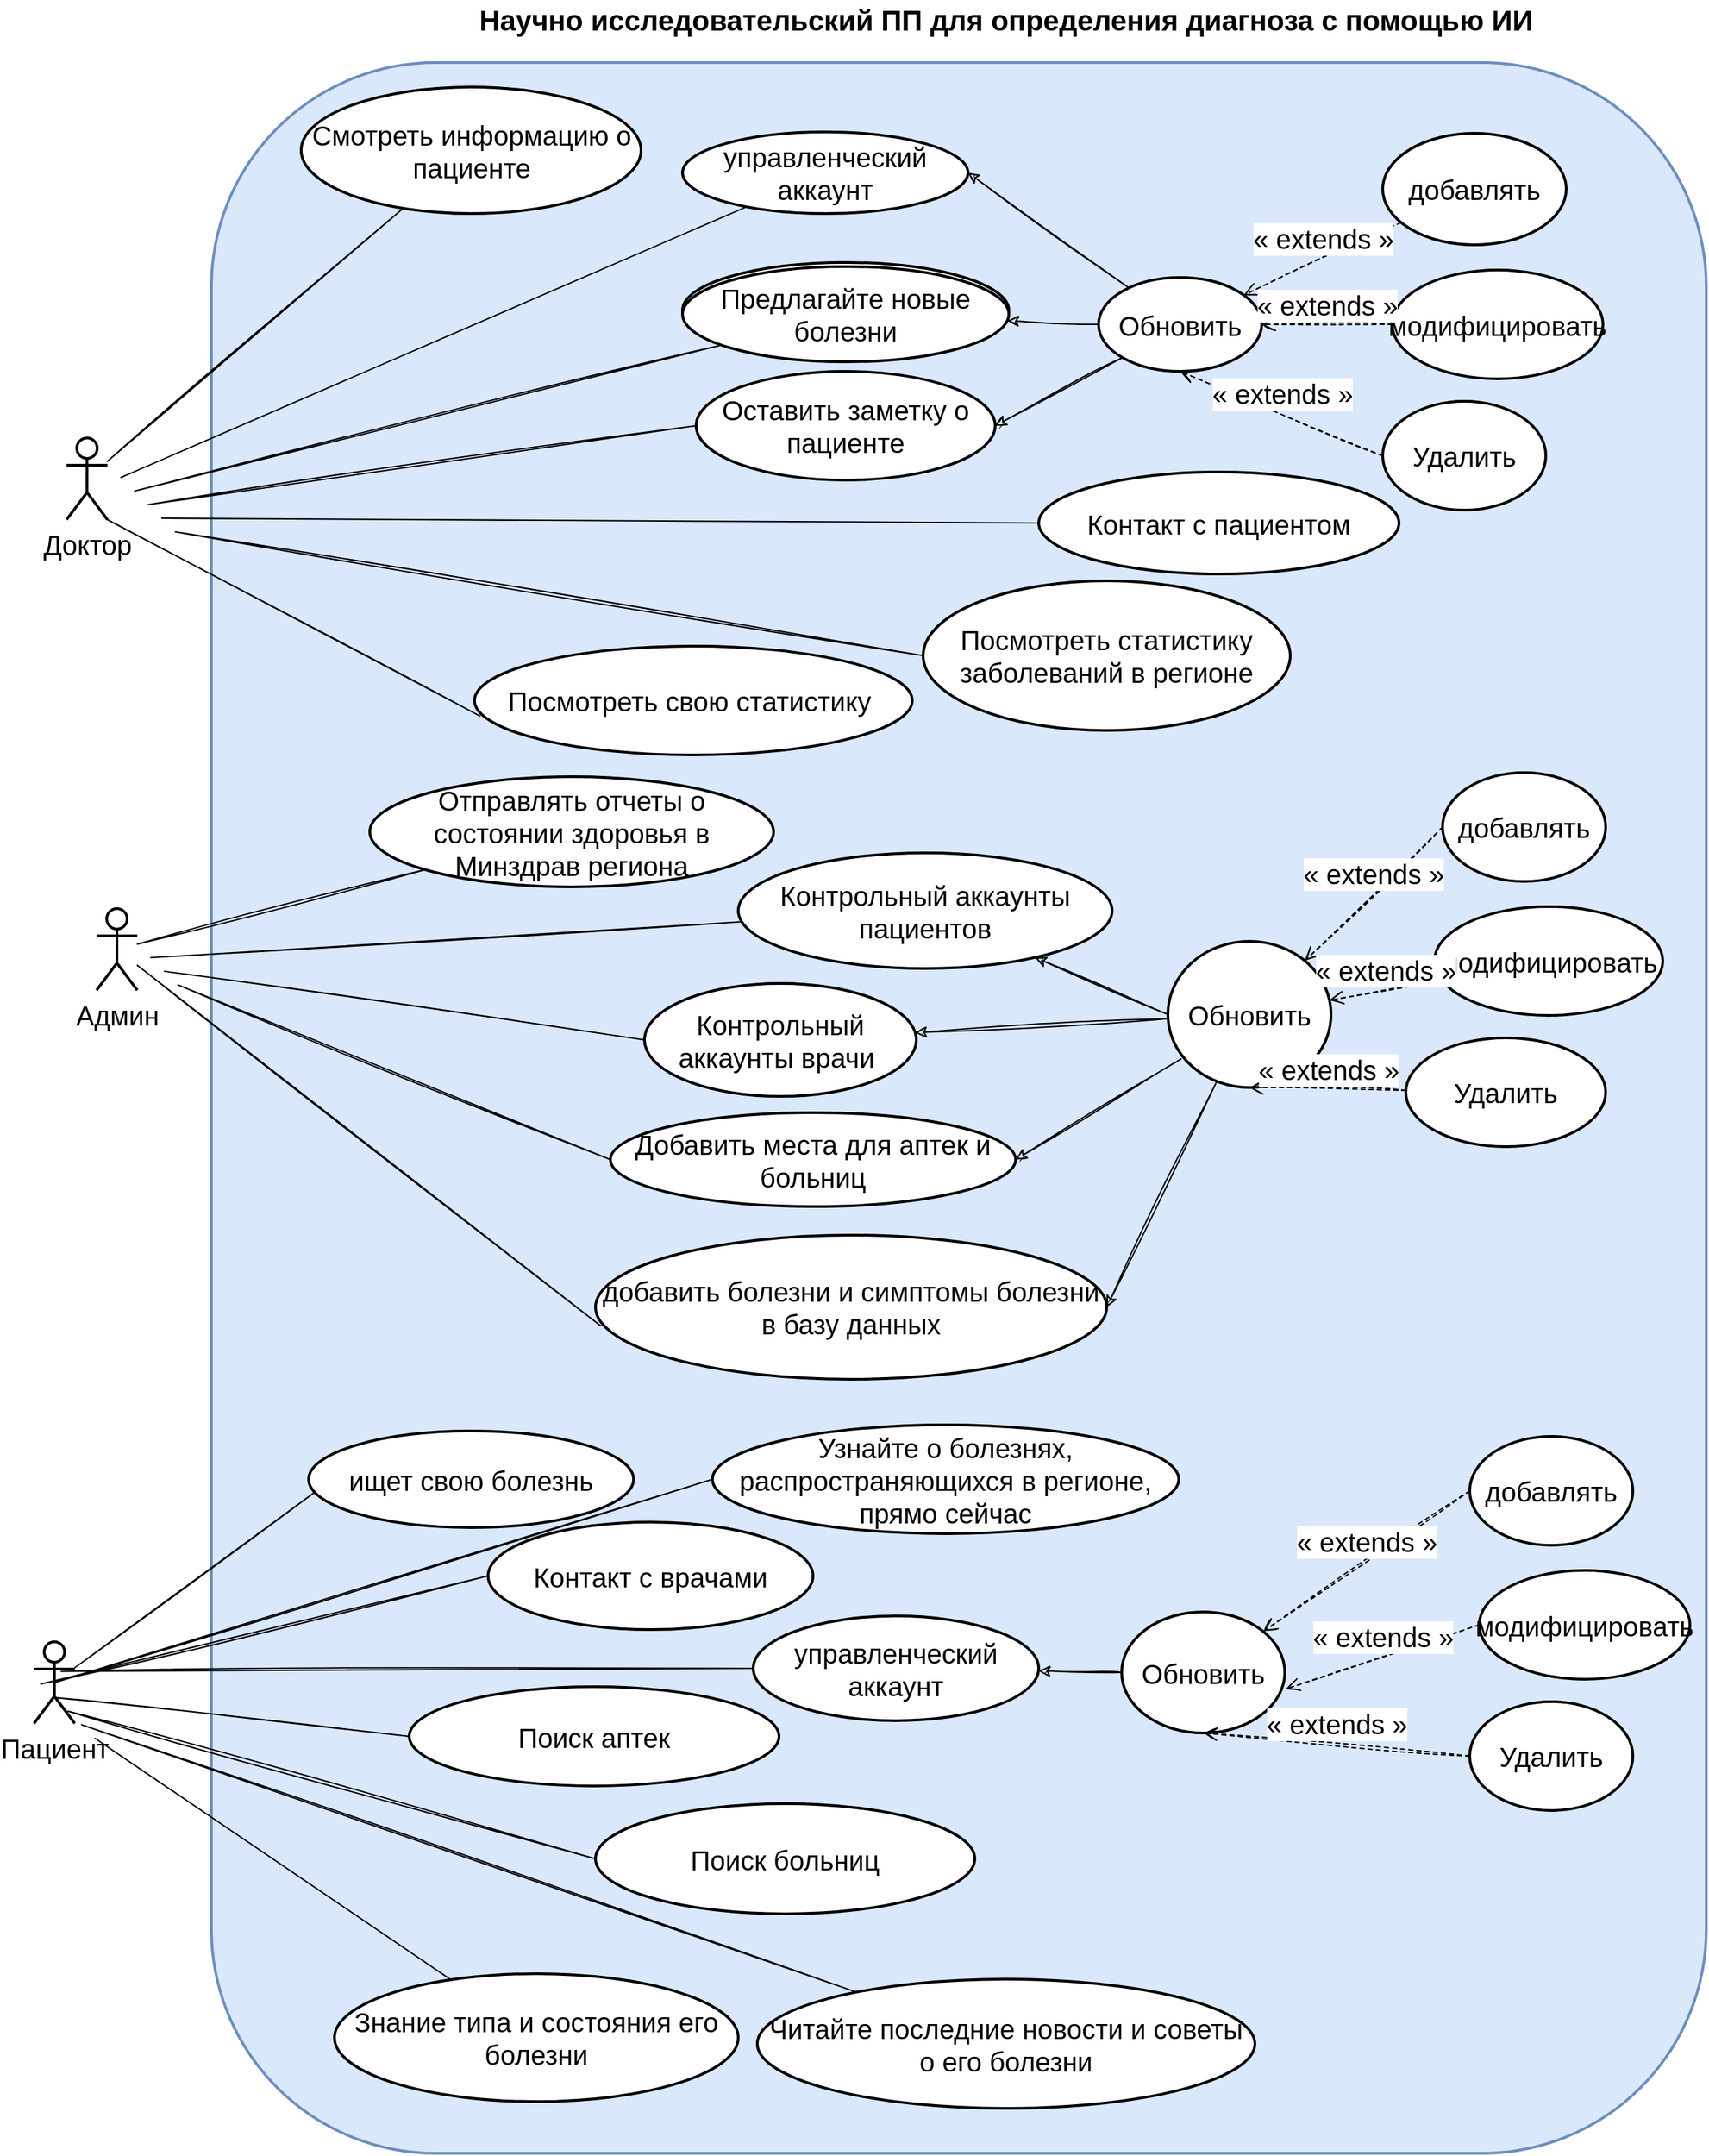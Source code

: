 <mxfile version="19.0.3" type="github" pages="4">
  <diagram id="3am3MWbP5PsgSIlDmy36" name="Page-1">
    <mxGraphModel dx="2370" dy="775" grid="0" gridSize="10" guides="1" tooltips="1" connect="1" arrows="1" fold="1" page="0" pageScale="1" pageWidth="827" pageHeight="1169" math="0" shadow="0">
      <root>
        <mxCell id="0" />
        <mxCell id="1" parent="0" />
        <mxCell id="JkIb7CXmYl9X7y8F0MtA-6" value="" style="rounded=1;whiteSpace=wrap;html=1;fontSize=20;strokeColor=#6c8ebf;strokeWidth=2;fillColor=#dae8fc;fontStyle=0" parent="1" vertex="1">
          <mxGeometry x="193.5" y="563" width="1099.5" height="1537" as="geometry" />
        </mxCell>
        <mxCell id="cu5gm9QUt52b1lqdMHIw-3" value="&lt;span style=&quot;font-size: 20px;&quot;&gt;&lt;span style=&quot;font-size: 20px;&quot;&gt;Админ&lt;/span&gt;&lt;/span&gt;" style="shape=umlActor;verticalLabelPosition=bottom;verticalAlign=top;html=1;outlineConnect=0;strokeWidth=2;fontStyle=0;fontSize=20;" parent="1" vertex="1">
          <mxGeometry x="109" y="1185" width="30" height="60" as="geometry" />
        </mxCell>
        <mxCell id="cu5gm9QUt52b1lqdMHIw-4" value="&lt;span style=&quot;font-size: 20px;&quot;&gt;&lt;span style=&quot;font-size: 20px;&quot;&gt;Доктор&lt;/span&gt;&lt;/span&gt;" style="shape=umlActor;verticalLabelPosition=bottom;verticalAlign=top;html=1;outlineConnect=0;strokeWidth=2;fontStyle=0;fontSize=20;" parent="1" vertex="1">
          <mxGeometry x="87" y="839" width="30" height="60" as="geometry" />
        </mxCell>
        <mxCell id="cu5gm9QUt52b1lqdMHIw-7" value="Смотреть информацию о пациенте" style="ellipse;whiteSpace=wrap;html=1;strokeWidth=2;fontStyle=0;fontSize=20;" parent="1" vertex="1">
          <mxGeometry x="259.5" y="581" width="250" height="93" as="geometry" />
        </mxCell>
        <mxCell id="cu5gm9QUt52b1lqdMHIw-8" value="&lt;span style=&quot;font-size: 20px;&quot;&gt;&lt;span style=&quot;font-size: 20px;&quot;&gt;Контакт с пациентом&lt;/span&gt;&lt;/span&gt;" style="ellipse;whiteSpace=wrap;html=1;strokeWidth=2;fontSize=20;fontStyle=0" parent="1" vertex="1">
          <mxGeometry x="802" y="864" width="265" height="75" as="geometry" />
        </mxCell>
        <mxCell id="cu5gm9QUt52b1lqdMHIw-9" value="&lt;span style=&quot;font-size: 20px;&quot;&gt;&lt;span style=&quot;font-size: 20px;&quot;&gt;Посмотреть статистику заболеваний в регионе&lt;/span&gt;&lt;/span&gt;" style="ellipse;whiteSpace=wrap;html=1;strokeWidth=2;fontStyle=0;fontSize=20;" parent="1" vertex="1">
          <mxGeometry x="717" y="944" width="270" height="110" as="geometry" />
        </mxCell>
        <mxCell id="cu5gm9QUt52b1lqdMHIw-10" value="Управление списком студентов" style="ellipse;whiteSpace=wrap;html=1;strokeWidth=2;fontSize=20;fontStyle=0" parent="1" vertex="1">
          <mxGeometry x="540" y="710" width="240" height="70" as="geometry" />
        </mxCell>
        <mxCell id="cu5gm9QUt52b1lqdMHIw-11" value="&lt;span style=&quot;font-size: 20px;&quot;&gt;&lt;span style=&quot;font-size: 20px;&quot;&gt;Контрольный аккаунты врачи&amp;nbsp;&lt;/span&gt;&lt;/span&gt;" style="ellipse;whiteSpace=wrap;html=1;strokeWidth=2;fontSize=20;fontStyle=0" parent="1" vertex="1">
          <mxGeometry x="512" y="1240" width="200" height="83" as="geometry" />
        </mxCell>
        <mxCell id="cu5gm9QUt52b1lqdMHIw-12" value="&lt;span style=&quot;font-size: 20px;&quot;&gt;&lt;span style=&quot;font-size: 20px;&quot;&gt;Отправлять отчеты о состоянии здоровья в Минздрав региона&lt;/span&gt;&lt;/span&gt;" style="ellipse;whiteSpace=wrap;html=1;strokeWidth=2;fontStyle=0;fontSize=20;" parent="1" vertex="1">
          <mxGeometry x="310" y="1088" width="297" height="81" as="geometry" />
        </mxCell>
        <mxCell id="cu5gm9QUt52b1lqdMHIw-13" value="&lt;span style=&quot;font-size: 20px;&quot;&gt;&lt;span style=&quot;font-size: 20px;&quot;&gt;Оставить заметку о пациенте&lt;/span&gt;&lt;/span&gt;" style="ellipse;whiteSpace=wrap;html=1;strokeWidth=2;fontSize=20;fontStyle=0" parent="1" vertex="1">
          <mxGeometry x="550" y="790" width="220" height="80" as="geometry" />
        </mxCell>
        <mxCell id="cu5gm9QUt52b1lqdMHIw-14" value="&lt;span style=&quot;font-size: 20px;&quot;&gt;&lt;span style=&quot;font-size: 20px;&quot;&gt;Контрольный аккаунты пациентов&lt;/span&gt;&lt;/span&gt;" style="ellipse;whiteSpace=wrap;html=1;strokeWidth=2;fontStyle=0;fontSize=20;" parent="1" vertex="1">
          <mxGeometry x="581" y="1144" width="275" height="85" as="geometry" />
        </mxCell>
        <mxCell id="cu5gm9QUt52b1lqdMHIw-25" value="&lt;span style=&quot;font-size: 20px;&quot;&gt;&lt;span style=&quot;font-size: 20px;&quot;&gt;управленческий аккаунт&lt;/span&gt;&lt;/span&gt;" style="ellipse;whiteSpace=wrap;html=1;strokeWidth=2;fontSize=20;fontStyle=0" parent="1" vertex="1">
          <mxGeometry x="540" y="614" width="210" height="60" as="geometry" />
        </mxCell>
        <mxCell id="cu5gm9QUt52b1lqdMHIw-26" value="&lt;span style=&quot;font-size: 20px;&quot;&gt;&lt;span style=&quot;font-size: 20px;&quot;&gt;Предлагайте новые болезни&lt;/span&gt;&lt;/span&gt;" style="ellipse;whiteSpace=wrap;html=1;strokeWidth=2;fontSize=20;fontStyle=0" parent="1" vertex="1">
          <mxGeometry x="540" y="713" width="240" height="70" as="geometry" />
        </mxCell>
        <mxCell id="JkIb7CXmYl9X7y8F0MtA-9" value="&lt;span style=&quot;font-size: 20px;&quot;&gt;&lt;span style=&quot;font-size: 20px;&quot;&gt;Пациент&lt;/span&gt;&lt;/span&gt;" style="shape=umlActor;verticalLabelPosition=bottom;verticalAlign=top;html=1;outlineConnect=0;strokeWidth=2;fontStyle=0;fontSize=20;" parent="1" vertex="1">
          <mxGeometry x="63" y="1724" width="30" height="60" as="geometry" />
        </mxCell>
        <mxCell id="JkIb7CXmYl9X7y8F0MtA-14" value="добавить болезни и симптомы болезни в базу данных" style="ellipse;whiteSpace=wrap;html=1;fontSize=20;strokeColor=#000000;strokeWidth=2;fontStyle=0" parent="1" vertex="1">
          <mxGeometry x="476" y="1425" width="376" height="106" as="geometry" />
        </mxCell>
        <mxCell id="JkIb7CXmYl9X7y8F0MtA-15" value="&lt;span style=&quot;font-size: 20px;&quot;&gt;Добавить места для аптек и больниц&lt;/span&gt;" style="ellipse;whiteSpace=wrap;html=1;fontSize=20;strokeColor=#000000;strokeWidth=2;fontStyle=0" parent="1" vertex="1">
          <mxGeometry x="487" y="1335" width="298" height="69" as="geometry" />
        </mxCell>
        <mxCell id="JkIb7CXmYl9X7y8F0MtA-20" value="&lt;span style=&quot;font-size: 20px;&quot;&gt;ищет свою болезнь&lt;/span&gt;" style="ellipse;whiteSpace=wrap;html=1;fontSize=20;strokeColor=#000000;strokeWidth=2;fontStyle=0" parent="1" vertex="1">
          <mxGeometry x="265" y="1569" width="239" height="71" as="geometry" />
        </mxCell>
        <mxCell id="JkIb7CXmYl9X7y8F0MtA-21" value="&lt;span style=&quot;font-size: 20px;&quot;&gt;Поиск аптек&lt;/span&gt;" style="ellipse;whiteSpace=wrap;html=1;fontSize=20;strokeColor=#000000;strokeWidth=2;fontStyle=0" parent="1" vertex="1">
          <mxGeometry x="339" y="1757" width="272" height="73" as="geometry" />
        </mxCell>
        <mxCell id="JkIb7CXmYl9X7y8F0MtA-22" value="&lt;span style=&quot;font-size: 20px;&quot;&gt;Узнайте о болезнях, распространяющихся в регионе, прямо сейчас&lt;/span&gt;" style="ellipse;whiteSpace=wrap;html=1;fontSize=20;strokeColor=#000000;strokeWidth=2;fontStyle=0" parent="1" vertex="1">
          <mxGeometry x="562" y="1564.5" width="343" height="80" as="geometry" />
        </mxCell>
        <mxCell id="JkIb7CXmYl9X7y8F0MtA-23" value="&lt;span style=&quot;font-size: 20px;&quot;&gt;Контакт с врачами&lt;/span&gt;" style="ellipse;whiteSpace=wrap;html=1;fontSize=20;strokeColor=#000000;strokeWidth=2;fontStyle=0" parent="1" vertex="1">
          <mxGeometry x="397" y="1636" width="239" height="79" as="geometry" />
        </mxCell>
        <mxCell id="JkIb7CXmYl9X7y8F0MtA-24" value="&lt;span style=&quot;font-size: 20px;&quot;&gt;Поиск больниц&lt;/span&gt;" style="ellipse;whiteSpace=wrap;html=1;fontSize=20;strokeColor=#000000;strokeWidth=2;fontStyle=0" parent="1" vertex="1">
          <mxGeometry x="476" y="1843" width="279" height="81" as="geometry" />
        </mxCell>
        <mxCell id="JkIb7CXmYl9X7y8F0MtA-25" value="Знание типа и состояния его болезни" style="ellipse;whiteSpace=wrap;html=1;fontSize=20;strokeColor=#000000;strokeWidth=2;fontStyle=0" parent="1" vertex="1">
          <mxGeometry x="284" y="1968" width="297" height="94" as="geometry" />
        </mxCell>
        <mxCell id="JkIb7CXmYl9X7y8F0MtA-26" value="Читайте последние новости и советы о его болезни" style="ellipse;whiteSpace=wrap;html=1;fontSize=20;strokeColor=#000000;strokeWidth=2;fontStyle=0" parent="1" vertex="1">
          <mxGeometry x="595" y="1972" width="366" height="95" as="geometry" />
        </mxCell>
        <mxCell id="l0MNihK00M1IA3VTCOsr-2" value="Обновить" style="ellipse;whiteSpace=wrap;html=1;fontSize=20;strokeColor=#000000;strokeWidth=2;fontStyle=0" parent="1" vertex="1">
          <mxGeometry x="846" y="721" width="120" height="69" as="geometry" />
        </mxCell>
        <mxCell id="l0MNihK00M1IA3VTCOsr-3" value="добавлять" style="ellipse;whiteSpace=wrap;html=1;fontSize=20;strokeColor=#000000;strokeWidth=2;fontStyle=0" parent="1" vertex="1">
          <mxGeometry x="1055" y="615" width="135" height="82" as="geometry" />
        </mxCell>
        <mxCell id="l0MNihK00M1IA3VTCOsr-4" value="модифицировать" style="ellipse;whiteSpace=wrap;html=1;fontSize=20;strokeColor=#000000;strokeWidth=2;fontStyle=0" parent="1" vertex="1">
          <mxGeometry x="1062" y="715.5" width="155" height="80" as="geometry" />
        </mxCell>
        <mxCell id="l0MNihK00M1IA3VTCOsr-5" value="Удалить" style="ellipse;whiteSpace=wrap;html=1;fontSize=20;strokeColor=#000000;strokeWidth=2;fontStyle=0" parent="1" vertex="1">
          <mxGeometry x="1055" y="812" width="120" height="80" as="geometry" />
        </mxCell>
        <mxCell id="l0MNihK00M1IA3VTCOsr-7" value="" style="endArrow=none;html=1;rounded=0;sketch=1;fontSize=20;strokeColor=#000000;strokeWidth=1;fontStyle=0" parent="1" source="cu5gm9QUt52b1lqdMHIw-4" target="cu5gm9QUt52b1lqdMHIw-7" edge="1">
          <mxGeometry width="50" height="50" relative="1" as="geometry">
            <mxPoint x="295" y="684" as="sourcePoint" />
            <mxPoint x="345" y="634" as="targetPoint" />
          </mxGeometry>
        </mxCell>
        <mxCell id="l0MNihK00M1IA3VTCOsr-8" value="" style="endArrow=classic;html=1;rounded=0;sketch=1;fontSize=20;strokeColor=#000000;strokeWidth=1;entryX=1;entryY=0.5;entryDx=0;entryDy=0;fontStyle=0" parent="1" source="l0MNihK00M1IA3VTCOsr-2" target="cu5gm9QUt52b1lqdMHIw-25" edge="1">
          <mxGeometry width="50" height="50" relative="1" as="geometry">
            <mxPoint x="714" y="804" as="sourcePoint" />
            <mxPoint x="764" y="754" as="targetPoint" />
          </mxGeometry>
        </mxCell>
        <mxCell id="l0MNihK00M1IA3VTCOsr-9" value="« extends »" style="html=1;verticalAlign=bottom;endArrow=open;dashed=1;endSize=8;rounded=0;sketch=1;fontSize=20;strokeColor=#000000;strokeWidth=1;fontStyle=0" parent="1" source="l0MNihK00M1IA3VTCOsr-3" target="l0MNihK00M1IA3VTCOsr-2" edge="1">
          <mxGeometry relative="1" as="geometry">
            <mxPoint x="779" y="779" as="sourcePoint" />
            <mxPoint x="699" y="779" as="targetPoint" />
            <Array as="points" />
          </mxGeometry>
        </mxCell>
        <mxCell id="l0MNihK00M1IA3VTCOsr-12" value="« extends »" style="html=1;verticalAlign=bottom;endArrow=open;dashed=1;endSize=8;rounded=0;sketch=1;fontSize=20;strokeColor=#000000;strokeWidth=1;exitX=0;exitY=0.5;exitDx=0;exitDy=0;fontStyle=0" parent="1" source="l0MNihK00M1IA3VTCOsr-4" target="l0MNihK00M1IA3VTCOsr-2" edge="1">
          <mxGeometry relative="1" as="geometry">
            <mxPoint x="1075.928" y="690.016" as="sourcePoint" />
            <mxPoint x="962.624" y="743.785" as="targetPoint" />
            <Array as="points" />
          </mxGeometry>
        </mxCell>
        <mxCell id="l0MNihK00M1IA3VTCOsr-13" value="« extends »" style="html=1;verticalAlign=bottom;endArrow=open;dashed=1;endSize=8;rounded=0;sketch=1;fontSize=20;strokeColor=#000000;strokeWidth=1;exitX=0;exitY=0.5;exitDx=0;exitDy=0;entryX=0.5;entryY=1;entryDx=0;entryDy=0;fontStyle=0" parent="1" source="l0MNihK00M1IA3VTCOsr-5" target="l0MNihK00M1IA3VTCOsr-2" edge="1">
          <mxGeometry relative="1" as="geometry">
            <mxPoint x="1085.928" y="700.016" as="sourcePoint" />
            <mxPoint x="972.624" y="753.785" as="targetPoint" />
            <Array as="points" />
          </mxGeometry>
        </mxCell>
        <mxCell id="l0MNihK00M1IA3VTCOsr-14" value="" style="endArrow=classic;html=1;rounded=0;sketch=1;fontSize=20;strokeColor=#000000;strokeWidth=1;exitX=0;exitY=0.5;exitDx=0;exitDy=0;fontStyle=0" parent="1" source="l0MNihK00M1IA3VTCOsr-2" target="cu5gm9QUt52b1lqdMHIw-26" edge="1">
          <mxGeometry width="50" height="50" relative="1" as="geometry">
            <mxPoint x="879.413" y="738.156" as="sourcePoint" />
            <mxPoint x="780" y="664" as="targetPoint" />
          </mxGeometry>
        </mxCell>
        <mxCell id="l0MNihK00M1IA3VTCOsr-15" value="" style="endArrow=classic;html=1;rounded=0;sketch=1;fontSize=20;strokeColor=#000000;strokeWidth=1;entryX=1;entryY=0.5;entryDx=0;entryDy=0;exitX=0;exitY=1;exitDx=0;exitDy=0;fontStyle=0" parent="1" source="l0MNihK00M1IA3VTCOsr-2" target="cu5gm9QUt52b1lqdMHIw-13" edge="1">
          <mxGeometry width="50" height="50" relative="1" as="geometry">
            <mxPoint x="889.413" y="748.156" as="sourcePoint" />
            <mxPoint x="789.521" y="751.875" as="targetPoint" />
          </mxGeometry>
        </mxCell>
        <mxCell id="l0MNihK00M1IA3VTCOsr-16" value="" style="endArrow=none;html=1;rounded=0;sketch=1;fontSize=20;strokeColor=#000000;strokeWidth=1;fontStyle=0" parent="1" target="cu5gm9QUt52b1lqdMHIw-25" edge="1">
          <mxGeometry width="50" height="50" relative="1" as="geometry">
            <mxPoint x="127.0" y="868.017" as="sourcePoint" />
            <mxPoint x="409.818" y="660.946" as="targetPoint" />
          </mxGeometry>
        </mxCell>
        <mxCell id="l0MNihK00M1IA3VTCOsr-17" value="" style="endArrow=none;html=1;rounded=0;sketch=1;fontSize=20;strokeColor=#000000;strokeWidth=1;fontStyle=0" parent="1" target="cu5gm9QUt52b1lqdMHIw-26" edge="1">
          <mxGeometry width="50" height="50" relative="1" as="geometry">
            <mxPoint x="137.0" y="878.017" as="sourcePoint" />
            <mxPoint x="613.592" y="688.335" as="targetPoint" />
          </mxGeometry>
        </mxCell>
        <mxCell id="l0MNihK00M1IA3VTCOsr-18" value="" style="endArrow=none;html=1;rounded=0;sketch=1;fontSize=20;strokeColor=#000000;strokeWidth=1;entryX=0;entryY=0.5;entryDx=0;entryDy=0;fontStyle=0" parent="1" target="cu5gm9QUt52b1lqdMHIw-13" edge="1">
          <mxGeometry width="50" height="50" relative="1" as="geometry">
            <mxPoint x="147.0" y="888.017" as="sourcePoint" />
            <mxPoint x="579.52" y="777.991" as="targetPoint" />
          </mxGeometry>
        </mxCell>
        <mxCell id="l0MNihK00M1IA3VTCOsr-19" value="" style="endArrow=none;html=1;rounded=0;sketch=1;fontSize=20;strokeColor=#000000;strokeWidth=1;entryX=0;entryY=0.5;entryDx=0;entryDy=0;fontStyle=0" parent="1" target="cu5gm9QUt52b1lqdMHIw-8" edge="1">
          <mxGeometry width="50" height="50" relative="1" as="geometry">
            <mxPoint x="157.0" y="898.017" as="sourcePoint" />
            <mxPoint x="560" y="840.0" as="targetPoint" />
          </mxGeometry>
        </mxCell>
        <mxCell id="l0MNihK00M1IA3VTCOsr-20" value="" style="endArrow=none;html=1;rounded=0;sketch=1;fontSize=20;strokeColor=#000000;strokeWidth=1;entryX=0;entryY=0.5;entryDx=0;entryDy=0;fontStyle=0" parent="1" target="cu5gm9QUt52b1lqdMHIw-9" edge="1">
          <mxGeometry width="50" height="50" relative="1" as="geometry">
            <mxPoint x="167.0" y="908.017" as="sourcePoint" />
            <mxPoint x="560" y="925.0" as="targetPoint" />
          </mxGeometry>
        </mxCell>
        <mxCell id="l0MNihK00M1IA3VTCOsr-21" value="Научно исследовательский ПП для определения диагноза с помощью ИИ" style="text;align=center;fontStyle=1;verticalAlign=middle;spacingLeft=3;spacingRight=3;strokeColor=none;rotatable=0;points=[[0,0.5],[1,0.5]];portConstraint=eastwest;fontSize=21;" parent="1" vertex="1">
          <mxGeometry x="420" y="517" width="716" height="26" as="geometry" />
        </mxCell>
        <mxCell id="l0MNihK00M1IA3VTCOsr-30" value="Обновить" style="ellipse;whiteSpace=wrap;html=1;fontSize=20;strokeColor=#000000;strokeWidth=2;fontStyle=0" parent="1" vertex="1">
          <mxGeometry x="897" y="1209" width="120" height="107.5" as="geometry" />
        </mxCell>
        <mxCell id="l0MNihK00M1IA3VTCOsr-31" value="добавлять" style="ellipse;whiteSpace=wrap;html=1;fontSize=20;strokeColor=#000000;strokeWidth=2;fontStyle=0" parent="1" vertex="1">
          <mxGeometry x="1099" y="1085" width="120" height="80" as="geometry" />
        </mxCell>
        <mxCell id="l0MNihK00M1IA3VTCOsr-32" value="модифицировать" style="ellipse;whiteSpace=wrap;html=1;fontSize=20;strokeColor=#000000;strokeWidth=2;fontStyle=0" parent="1" vertex="1">
          <mxGeometry x="1093" y="1183.5" width="168" height="80" as="geometry" />
        </mxCell>
        <mxCell id="l0MNihK00M1IA3VTCOsr-33" value="Удалить" style="ellipse;whiteSpace=wrap;html=1;fontSize=20;strokeColor=#000000;strokeWidth=2;fontStyle=0" parent="1" vertex="1">
          <mxGeometry x="1072" y="1280" width="147" height="80" as="geometry" />
        </mxCell>
        <mxCell id="l0MNihK00M1IA3VTCOsr-34" value="« extends »" style="html=1;verticalAlign=bottom;endArrow=open;dashed=1;endSize=8;rounded=0;sketch=1;fontSize=20;strokeColor=#000000;strokeWidth=1;exitX=0;exitY=0.5;exitDx=0;exitDy=0;fontStyle=0" parent="1" source="l0MNihK00M1IA3VTCOsr-31" target="l0MNihK00M1IA3VTCOsr-30" edge="1">
          <mxGeometry relative="1" as="geometry">
            <mxPoint x="1075.997" y="690.081" as="sourcePoint" />
            <mxPoint x="962.498" y="743.696" as="targetPoint" />
            <Array as="points" />
          </mxGeometry>
        </mxCell>
        <mxCell id="l0MNihK00M1IA3VTCOsr-35" value="« extends »" style="html=1;verticalAlign=bottom;endArrow=open;dashed=1;endSize=8;rounded=0;sketch=1;fontSize=20;strokeColor=#000000;strokeWidth=1;fontStyle=0" parent="1" source="l0MNihK00M1IA3VTCOsr-32" target="l0MNihK00M1IA3VTCOsr-30" edge="1">
          <mxGeometry relative="1" as="geometry">
            <mxPoint x="1109" y="1135" as="sourcePoint" />
            <mxPoint x="1030.26" y="1197.086" as="targetPoint" />
            <Array as="points" />
          </mxGeometry>
        </mxCell>
        <mxCell id="l0MNihK00M1IA3VTCOsr-36" value="« extends »" style="html=1;verticalAlign=bottom;endArrow=open;dashed=1;endSize=8;rounded=0;sketch=1;fontSize=20;strokeColor=#000000;strokeWidth=1;entryX=0.5;entryY=1;entryDx=0;entryDy=0;fontStyle=0" parent="1" source="l0MNihK00M1IA3VTCOsr-33" target="l0MNihK00M1IA3VTCOsr-30" edge="1">
          <mxGeometry relative="1" as="geometry">
            <mxPoint x="1116.264" y="1230.199" as="sourcePoint" />
            <mxPoint x="1054.843" y="1227.493" as="targetPoint" />
            <Array as="points" />
          </mxGeometry>
        </mxCell>
        <mxCell id="l0MNihK00M1IA3VTCOsr-37" value="" style="endArrow=classic;html=1;rounded=0;sketch=1;fontSize=20;strokeColor=#000000;strokeWidth=1;exitX=0;exitY=0.5;exitDx=0;exitDy=0;fontStyle=0" parent="1" source="l0MNihK00M1IA3VTCOsr-30" target="cu5gm9QUt52b1lqdMHIw-14" edge="1">
          <mxGeometry width="50" height="50" relative="1" as="geometry">
            <mxPoint x="929.427" y="1155.15" as="sourcePoint" />
            <mxPoint x="830" y="1081" as="targetPoint" />
          </mxGeometry>
        </mxCell>
        <mxCell id="l0MNihK00M1IA3VTCOsr-38" value="" style="endArrow=classic;html=1;rounded=0;sketch=1;fontSize=20;strokeColor=#000000;strokeWidth=1;fontStyle=0" parent="1" source="l0MNihK00M1IA3VTCOsr-30" target="cu5gm9QUt52b1lqdMHIw-11" edge="1">
          <mxGeometry width="50" height="50" relative="1" as="geometry">
            <mxPoint x="935.0" y="1225.0" as="sourcePoint" />
            <mxPoint x="842.548" y="1208.551" as="targetPoint" />
          </mxGeometry>
        </mxCell>
        <mxCell id="l0MNihK00M1IA3VTCOsr-39" value="" style="endArrow=classic;html=1;rounded=0;sketch=1;fontSize=20;strokeColor=#000000;strokeWidth=1;exitX=0.08;exitY=0.805;exitDx=0;exitDy=0;entryX=1;entryY=0.5;entryDx=0;entryDy=0;exitPerimeter=0;fontStyle=0" parent="1" source="l0MNihK00M1IA3VTCOsr-30" target="JkIb7CXmYl9X7y8F0MtA-15" edge="1">
          <mxGeometry width="50" height="50" relative="1" as="geometry">
            <mxPoint x="945.0" y="1235.0" as="sourcePoint" />
            <mxPoint x="806.281" y="1250.0" as="targetPoint" />
          </mxGeometry>
        </mxCell>
        <mxCell id="l0MNihK00M1IA3VTCOsr-40" value="" style="endArrow=classic;html=1;rounded=0;sketch=1;fontSize=20;strokeColor=#000000;strokeWidth=1;entryX=1;entryY=0.5;entryDx=0;entryDy=0;fontStyle=0" parent="1" source="l0MNihK00M1IA3VTCOsr-30" target="JkIb7CXmYl9X7y8F0MtA-14" edge="1">
          <mxGeometry width="50" height="50" relative="1" as="geometry">
            <mxPoint x="955.0" y="1245.0" as="sourcePoint" />
            <mxPoint x="802.0" y="1327" as="targetPoint" />
          </mxGeometry>
        </mxCell>
        <mxCell id="l0MNihK00M1IA3VTCOsr-41" value="" style="endArrow=none;html=1;rounded=0;sketch=1;fontSize=20;strokeColor=#000000;strokeWidth=1;fontStyle=0" parent="1" source="cu5gm9QUt52b1lqdMHIw-3" target="cu5gm9QUt52b1lqdMHIw-12" edge="1">
          <mxGeometry width="50" height="50" relative="1" as="geometry">
            <mxPoint x="167.0" y="908.017" as="sourcePoint" />
            <mxPoint x="866" y="952" as="targetPoint" />
          </mxGeometry>
        </mxCell>
        <mxCell id="l0MNihK00M1IA3VTCOsr-42" value="" style="endArrow=none;html=1;rounded=0;sketch=1;fontSize=20;strokeColor=#000000;strokeWidth=1;fontStyle=0" parent="1" target="cu5gm9QUt52b1lqdMHIw-14" edge="1">
          <mxGeometry width="50" height="50" relative="1" as="geometry">
            <mxPoint x="149" y="1221.055" as="sourcePoint" />
            <mxPoint x="351.225" y="1167.877" as="targetPoint" />
          </mxGeometry>
        </mxCell>
        <mxCell id="l0MNihK00M1IA3VTCOsr-43" value="" style="endArrow=none;html=1;rounded=0;sketch=1;fontSize=20;strokeColor=#000000;strokeWidth=1;entryX=0;entryY=0.5;entryDx=0;entryDy=0;fontStyle=0" parent="1" target="cu5gm9QUt52b1lqdMHIw-11" edge="1">
          <mxGeometry width="50" height="50" relative="1" as="geometry">
            <mxPoint x="159" y="1231.055" as="sourcePoint" />
            <mxPoint x="596.234" y="1198.565" as="targetPoint" />
          </mxGeometry>
        </mxCell>
        <mxCell id="l0MNihK00M1IA3VTCOsr-44" value="" style="endArrow=none;html=1;rounded=0;sketch=1;fontSize=20;strokeColor=#000000;strokeWidth=1;entryX=0;entryY=0.5;entryDx=0;entryDy=0;fontStyle=0" parent="1" target="JkIb7CXmYl9X7y8F0MtA-15" edge="1">
          <mxGeometry width="50" height="50" relative="1" as="geometry">
            <mxPoint x="169" y="1241.055" as="sourcePoint" />
            <mxPoint x="612" y="1260" as="targetPoint" />
          </mxGeometry>
        </mxCell>
        <mxCell id="l0MNihK00M1IA3VTCOsr-45" value="" style="endArrow=none;html=1;rounded=0;sketch=1;fontSize=20;strokeColor=#000000;strokeWidth=1;entryX=0.01;entryY=0.629;entryDx=0;entryDy=0;entryPerimeter=0;fontStyle=0" parent="1" source="cu5gm9QUt52b1lqdMHIw-3" target="JkIb7CXmYl9X7y8F0MtA-14" edge="1">
          <mxGeometry width="50" height="50" relative="1" as="geometry">
            <mxPoint x="179" y="1251.055" as="sourcePoint" />
            <mxPoint x="504.0" y="1327" as="targetPoint" />
          </mxGeometry>
        </mxCell>
        <mxCell id="l0MNihK00M1IA3VTCOsr-46" value="&lt;span style=&quot;font-size: 20px;&quot;&gt;&lt;span style=&quot;font-size: 20px;&quot;&gt;управленческий аккаунт&lt;/span&gt;&lt;/span&gt;" style="ellipse;whiteSpace=wrap;html=1;strokeWidth=2;fontSize=20;fontStyle=0" parent="1" vertex="1">
          <mxGeometry x="592" y="1705" width="210" height="77" as="geometry" />
        </mxCell>
        <mxCell id="l0MNihK00M1IA3VTCOsr-47" value="Обновить" style="ellipse;whiteSpace=wrap;html=1;fontSize=20;strokeColor=#000000;strokeWidth=2;fontStyle=0" parent="1" vertex="1">
          <mxGeometry x="863" y="1702" width="120" height="89" as="geometry" />
        </mxCell>
        <mxCell id="l0MNihK00M1IA3VTCOsr-48" value="добавлять" style="ellipse;whiteSpace=wrap;html=1;fontSize=20;strokeColor=#000000;strokeWidth=2;fontStyle=0" parent="1" vertex="1">
          <mxGeometry x="1119" y="1573" width="120" height="80" as="geometry" />
        </mxCell>
        <mxCell id="l0MNihK00M1IA3VTCOsr-49" value="модифицировать" style="ellipse;whiteSpace=wrap;html=1;fontSize=20;strokeColor=#000000;strokeWidth=2;fontStyle=0" parent="1" vertex="1">
          <mxGeometry x="1126" y="1671.5" width="155" height="80" as="geometry" />
        </mxCell>
        <mxCell id="l0MNihK00M1IA3VTCOsr-50" value="Удалить" style="ellipse;whiteSpace=wrap;html=1;fontSize=20;strokeColor=#000000;strokeWidth=2;fontStyle=0" parent="1" vertex="1">
          <mxGeometry x="1119" y="1768" width="120" height="80" as="geometry" />
        </mxCell>
        <mxCell id="l0MNihK00M1IA3VTCOsr-51" value="" style="endArrow=none;html=1;rounded=0;sketch=1;fontSize=20;strokeColor=#000000;strokeWidth=1;entryX=0.02;entryY=0.631;entryDx=0;entryDy=0;entryPerimeter=0;fontStyle=0" parent="1" source="JkIb7CXmYl9X7y8F0MtA-9" target="JkIb7CXmYl9X7y8F0MtA-20" edge="1">
          <mxGeometry width="50" height="50" relative="1" as="geometry">
            <mxPoint x="149" y="1233.561" as="sourcePoint" />
            <mxPoint x="493.76" y="1430.32" as="targetPoint" />
          </mxGeometry>
        </mxCell>
        <mxCell id="l0MNihK00M1IA3VTCOsr-52" value="" style="endArrow=none;html=1;rounded=0;sketch=1;fontSize=20;strokeColor=#000000;strokeWidth=1;entryX=0;entryY=0.5;entryDx=0;entryDy=0;fontStyle=0" parent="1" target="l0MNihK00M1IA3VTCOsr-46" edge="1">
          <mxGeometry width="50" height="50" relative="1" as="geometry">
            <mxPoint x="83" y="1745.707" as="sourcePoint" />
            <mxPoint x="279.78" y="1623.801" as="targetPoint" />
          </mxGeometry>
        </mxCell>
        <mxCell id="l0MNihK00M1IA3VTCOsr-53" value="" style="endArrow=none;html=1;rounded=0;sketch=1;fontSize=20;strokeColor=#000000;strokeWidth=1;entryX=0;entryY=0.5;entryDx=0;entryDy=0;exitX=0.5;exitY=0.5;exitDx=0;exitDy=0;exitPerimeter=0;fontStyle=0" parent="1" source="JkIb7CXmYl9X7y8F0MtA-9" target="JkIb7CXmYl9X7y8F0MtA-22" edge="1">
          <mxGeometry width="50" height="50" relative="1" as="geometry">
            <mxPoint x="93" y="1755.707" as="sourcePoint" />
            <mxPoint x="743.0" y="1748" as="targetPoint" />
          </mxGeometry>
        </mxCell>
        <mxCell id="l0MNihK00M1IA3VTCOsr-54" value="" style="endArrow=none;html=1;rounded=0;sketch=1;fontSize=20;strokeColor=#000000;strokeWidth=1;entryX=0;entryY=0.5;entryDx=0;entryDy=0;exitX=0.5;exitY=0.5;exitDx=0;exitDy=0;exitPerimeter=0;fontStyle=0" parent="1" target="JkIb7CXmYl9X7y8F0MtA-23" edge="1">
          <mxGeometry width="50" height="50" relative="1" as="geometry">
            <mxPoint x="68" y="1755" as="sourcePoint" />
            <mxPoint x="572.0" y="1614.5" as="targetPoint" />
          </mxGeometry>
        </mxCell>
        <mxCell id="l0MNihK00M1IA3VTCOsr-55" value="" style="endArrow=none;html=1;rounded=0;sketch=1;fontSize=20;strokeColor=#000000;strokeWidth=1;entryX=0;entryY=0.5;entryDx=0;entryDy=0;exitX=0.5;exitY=0.5;exitDx=0;exitDy=0;exitPerimeter=0;fontStyle=0" parent="1" target="JkIb7CXmYl9X7y8F0MtA-21" edge="1">
          <mxGeometry width="50" height="50" relative="1" as="geometry">
            <mxPoint x="78" y="1765" as="sourcePoint" />
            <mxPoint x="407.0" y="1695.5" as="targetPoint" />
          </mxGeometry>
        </mxCell>
        <mxCell id="l0MNihK00M1IA3VTCOsr-56" value="" style="endArrow=none;html=1;rounded=0;sketch=1;fontSize=20;strokeColor=#000000;strokeWidth=1;exitX=0.5;exitY=0.5;exitDx=0;exitDy=0;exitPerimeter=0;entryX=0;entryY=0.5;entryDx=0;entryDy=0;fontStyle=0" parent="1" target="JkIb7CXmYl9X7y8F0MtA-24" edge="1">
          <mxGeometry width="50" height="50" relative="1" as="geometry">
            <mxPoint x="88" y="1775" as="sourcePoint" />
            <mxPoint x="508.0" y="1821" as="targetPoint" />
          </mxGeometry>
        </mxCell>
        <mxCell id="l0MNihK00M1IA3VTCOsr-57" value="" style="endArrow=none;html=1;rounded=0;sketch=1;fontSize=20;strokeColor=#000000;strokeWidth=1;exitX=0.5;exitY=0.5;exitDx=0;exitDy=0;exitPerimeter=0;fontStyle=0" parent="1" target="JkIb7CXmYl9X7y8F0MtA-26" edge="1">
          <mxGeometry width="50" height="50" relative="1" as="geometry">
            <mxPoint x="98" y="1785" as="sourcePoint" />
            <mxPoint x="679.0" y="1886" as="targetPoint" />
          </mxGeometry>
        </mxCell>
        <mxCell id="l0MNihK00M1IA3VTCOsr-58" value="" style="endArrow=none;html=1;rounded=0;sketch=1;fontSize=20;strokeColor=#000000;strokeWidth=1;exitX=0.5;exitY=0.5;exitDx=0;exitDy=0;exitPerimeter=0;fontStyle=0" parent="1" target="JkIb7CXmYl9X7y8F0MtA-25" edge="1">
          <mxGeometry width="50" height="50" relative="1" as="geometry">
            <mxPoint x="108" y="1795" as="sourcePoint" />
            <mxPoint x="738.446" y="1986.127" as="targetPoint" />
          </mxGeometry>
        </mxCell>
        <mxCell id="l0MNihK00M1IA3VTCOsr-59" value="" style="endArrow=classic;html=1;rounded=0;sketch=1;fontSize=20;strokeColor=#000000;strokeWidth=1;exitX=0;exitY=0.5;exitDx=0;exitDy=0;fontStyle=0" parent="1" source="l0MNihK00M1IA3VTCOsr-47" target="l0MNihK00M1IA3VTCOsr-46" edge="1">
          <mxGeometry width="50" height="50" relative="1" as="geometry">
            <mxPoint x="973.694" y="1257.252" as="sourcePoint" />
            <mxPoint x="866.0" y="1420" as="targetPoint" />
          </mxGeometry>
        </mxCell>
        <mxCell id="l0MNihK00M1IA3VTCOsr-60" value="« extends »" style="html=1;verticalAlign=bottom;endArrow=open;dashed=1;endSize=8;rounded=0;sketch=1;fontSize=20;strokeColor=#000000;strokeWidth=1;exitX=0;exitY=0.5;exitDx=0;exitDy=0;fontStyle=0" parent="1" source="l0MNihK00M1IA3VTCOsr-48" target="l0MNihK00M1IA3VTCOsr-47" edge="1">
          <mxGeometry relative="1" as="geometry">
            <mxPoint x="1117.597" y="1309.369" as="sourcePoint" />
            <mxPoint x="995.0" y="1259.5" as="targetPoint" />
            <Array as="points" />
          </mxGeometry>
        </mxCell>
        <mxCell id="l0MNihK00M1IA3VTCOsr-61" value="« extends »" style="html=1;verticalAlign=bottom;endArrow=open;dashed=1;endSize=8;rounded=0;sketch=1;fontSize=20;strokeColor=#000000;strokeWidth=1;exitX=0;exitY=0.5;exitDx=0;exitDy=0;entryX=1.006;entryY=0.637;entryDx=0;entryDy=0;entryPerimeter=0;fontStyle=0" parent="1" source="l0MNihK00M1IA3VTCOsr-49" target="l0MNihK00M1IA3VTCOsr-47" edge="1">
          <mxGeometry relative="1" as="geometry">
            <mxPoint x="1129.0" y="1623" as="sourcePoint" />
            <mxPoint x="1034.575" y="1694.151" as="targetPoint" />
            <Array as="points" />
          </mxGeometry>
        </mxCell>
        <mxCell id="l0MNihK00M1IA3VTCOsr-62" value="« extends »" style="html=1;verticalAlign=bottom;endArrow=open;dashed=1;endSize=8;rounded=0;sketch=1;fontSize=20;strokeColor=#000000;strokeWidth=1;exitX=0;exitY=0.5;exitDx=0;exitDy=0;entryX=0.5;entryY=1;entryDx=0;entryDy=0;fontStyle=0" parent="1" source="l0MNihK00M1IA3VTCOsr-50" target="l0MNihK00M1IA3VTCOsr-47" edge="1">
          <mxGeometry relative="1" as="geometry">
            <mxPoint x="1136" y="1721.5" as="sourcePoint" />
            <mxPoint x="1044.575" y="1704.151" as="targetPoint" />
            <Array as="points" />
          </mxGeometry>
        </mxCell>
        <mxCell id="xo7TQ_qvnP5djM1iDkYM-1" value="&lt;span style=&quot;font-size: 20px;&quot;&gt;&lt;span style=&quot;font-size: 20px;&quot;&gt;Посмотреть свою статистику&amp;nbsp;&lt;/span&gt;&lt;/span&gt;" style="ellipse;whiteSpace=wrap;html=1;strokeWidth=2;fontStyle=0;fontSize=20;" parent="1" vertex="1">
          <mxGeometry x="387" y="992" width="322" height="80" as="geometry" />
        </mxCell>
        <mxCell id="xo7TQ_qvnP5djM1iDkYM-2" value="" style="endArrow=none;html=1;rounded=0;sketch=1;fontSize=20;strokeColor=#000000;strokeWidth=1;entryX=0.012;entryY=0.642;entryDx=0;entryDy=0;entryPerimeter=0;exitX=1;exitY=1;exitDx=0;exitDy=0;exitPerimeter=0;fontStyle=0" parent="1" source="cu5gm9QUt52b1lqdMHIw-4" target="xo7TQ_qvnP5djM1iDkYM-1" edge="1">
          <mxGeometry width="50" height="50" relative="1" as="geometry">
            <mxPoint x="177" y="918.017" as="sourcePoint" />
            <mxPoint x="971.0" y="1014.0" as="targetPoint" />
          </mxGeometry>
        </mxCell>
      </root>
    </mxGraphModel>
  </diagram>
  <diagram id="sA5qALhH-WjZBngkNInu" name="Page-2">
    <mxGraphModel dx="1240" dy="1812" grid="0" gridSize="10" guides="1" tooltips="1" connect="1" arrows="1" fold="1" page="1" pageScale="1" pageWidth="827" pageHeight="1169" math="0" shadow="0">
      <root>
        <mxCell id="GWPmTN5CwfsV_2RFxvjX-0" />
        <mxCell id="GWPmTN5CwfsV_2RFxvjX-1" parent="GWPmTN5CwfsV_2RFxvjX-0" />
        <mxCell id="Zo67queinTyvsY4LAaOX-0" value="" style="rounded=0;whiteSpace=wrap;html=1;fontSize=14;strokeColor=#6c8ebf;strokeWidth=2;fillColor=#dae8fc;" parent="GWPmTN5CwfsV_2RFxvjX-1" vertex="1">
          <mxGeometry x="25" width="902" height="702" as="geometry" />
        </mxCell>
        <mxCell id="Zo67queinTyvsY4LAaOX-53" value="USER" style="swimlane;fontStyle=1;childLayout=stackLayout;horizontal=1;startSize=30;horizontalStack=0;resizeParent=1;resizeParentMax=0;resizeLast=0;collapsible=1;marginBottom=0;fontSize=14;strokeColor=#000000;strokeWidth=2;align=center;" parent="GWPmTN5CwfsV_2RFxvjX-1" vertex="1">
          <mxGeometry x="414" y="4" width="166" height="480" as="geometry" />
        </mxCell>
        <mxCell id="Zo67queinTyvsY4LAaOX-54" value="ID User" style="text;strokeColor=none;fillColor=none;align=left;verticalAlign=middle;spacingLeft=4;spacingRight=4;overflow=hidden;points=[[0,0.5],[1,0.5]];portConstraint=eastwest;rotatable=0;fontSize=14;fontStyle=1" parent="Zo67queinTyvsY4LAaOX-53" vertex="1">
          <mxGeometry y="30" width="166" height="30" as="geometry" />
        </mxCell>
        <mxCell id="Zo67queinTyvsY4LAaOX-55" value="name " style="text;strokeColor=none;fillColor=none;align=left;verticalAlign=middle;spacingLeft=4;spacingRight=4;overflow=hidden;points=[[0,0.5],[1,0.5]];portConstraint=eastwest;rotatable=0;fontSize=14;fontStyle=1" parent="Zo67queinTyvsY4LAaOX-53" vertex="1">
          <mxGeometry y="60" width="166" height="30" as="geometry" />
        </mxCell>
        <mxCell id="Zo67queinTyvsY4LAaOX-57" value="Date of birth " style="text;strokeColor=none;fillColor=none;align=left;verticalAlign=middle;spacingLeft=4;spacingRight=4;overflow=hidden;points=[[0,0.5],[1,0.5]];portConstraint=eastwest;rotatable=0;fontSize=14;fontStyle=1" parent="Zo67queinTyvsY4LAaOX-53" vertex="1">
          <mxGeometry y="90" width="166" height="30" as="geometry" />
        </mxCell>
        <mxCell id="Zo67queinTyvsY4LAaOX-61" value="specialty " style="text;strokeColor=none;fillColor=none;align=left;verticalAlign=middle;spacingLeft=4;spacingRight=4;overflow=hidden;points=[[0,0.5],[1,0.5]];portConstraint=eastwest;rotatable=0;fontSize=14;fontStyle=1" parent="Zo67queinTyvsY4LAaOX-53" vertex="1">
          <mxGeometry y="120" width="166" height="30" as="geometry" />
        </mxCell>
        <mxCell id="Zo67queinTyvsY4LAaOX-62" value="phone " style="text;strokeColor=none;fillColor=none;align=left;verticalAlign=middle;spacingLeft=4;spacingRight=4;overflow=hidden;points=[[0,0.5],[1,0.5]];portConstraint=eastwest;rotatable=0;fontSize=14;fontStyle=1" parent="Zo67queinTyvsY4LAaOX-53" vertex="1">
          <mxGeometry y="150" width="166" height="30" as="geometry" />
        </mxCell>
        <mxCell id="Zo67queinTyvsY4LAaOX-58" value="Email " style="text;strokeColor=none;fillColor=none;align=left;verticalAlign=middle;spacingLeft=4;spacingRight=4;overflow=hidden;points=[[0,0.5],[1,0.5]];portConstraint=eastwest;rotatable=0;fontSize=14;fontStyle=1" parent="Zo67queinTyvsY4LAaOX-53" vertex="1">
          <mxGeometry y="180" width="166" height="30" as="geometry" />
        </mxCell>
        <mxCell id="Zo67queinTyvsY4LAaOX-59" value="Password " style="text;strokeColor=none;fillColor=none;align=left;verticalAlign=middle;spacingLeft=4;spacingRight=4;overflow=hidden;points=[[0,0.5],[1,0.5]];portConstraint=eastwest;rotatable=0;fontSize=14;fontStyle=1" parent="Zo67queinTyvsY4LAaOX-53" vertex="1">
          <mxGeometry y="210" width="166" height="30" as="geometry" />
        </mxCell>
        <mxCell id="Zo67queinTyvsY4LAaOX-60" value="Address " style="text;strokeColor=none;fillColor=none;align=left;verticalAlign=middle;spacingLeft=4;spacingRight=4;overflow=hidden;points=[[0,0.5],[1,0.5]];portConstraint=eastwest;rotatable=0;fontSize=14;fontStyle=1" parent="Zo67queinTyvsY4LAaOX-53" vertex="1">
          <mxGeometry y="240" width="166" height="30" as="geometry" />
        </mxCell>
        <mxCell id="AHzOt2kERd6M581VtSwq-2" value="Awards " style="text;strokeColor=none;fillColor=none;align=left;verticalAlign=middle;spacingLeft=4;spacingRight=4;overflow=hidden;points=[[0,0.5],[1,0.5]];portConstraint=eastwest;rotatable=0;fontSize=14;fontStyle=1" parent="Zo67queinTyvsY4LAaOX-53" vertex="1">
          <mxGeometry y="270" width="166" height="30" as="geometry" />
        </mxCell>
        <mxCell id="AHzOt2kERd6M581VtSwq-3" value="photo " style="text;strokeColor=none;fillColor=none;align=left;verticalAlign=middle;spacingLeft=4;spacingRight=4;overflow=hidden;points=[[0,0.5],[1,0.5]];portConstraint=eastwest;rotatable=0;fontSize=14;fontStyle=1" parent="Zo67queinTyvsY4LAaOX-53" vertex="1">
          <mxGeometry y="300" width="166" height="30" as="geometry" />
        </mxCell>
        <mxCell id="RWMKatvzDCcIOLaWMt04-6" value="id_notes" style="text;strokeColor=none;fillColor=none;align=left;verticalAlign=middle;spacingLeft=4;spacingRight=4;overflow=hidden;points=[[0,0.5],[1,0.5]];portConstraint=eastwest;rotatable=0;fontSize=14;fontStyle=1" parent="Zo67queinTyvsY4LAaOX-53" vertex="1">
          <mxGeometry y="330" width="166" height="30" as="geometry" />
        </mxCell>
        <mxCell id="RWMKatvzDCcIOLaWMt04-7" value="the size" style="text;strokeColor=none;fillColor=none;align=left;verticalAlign=middle;spacingLeft=4;spacingRight=4;overflow=hidden;points=[[0,0.5],[1,0.5]];portConstraint=eastwest;rotatable=0;fontSize=14;fontStyle=1" parent="Zo67queinTyvsY4LAaOX-53" vertex="1">
          <mxGeometry y="360" width="166" height="30" as="geometry" />
        </mxCell>
        <mxCell id="RWMKatvzDCcIOLaWMt04-8" value="the weight" style="text;strokeColor=none;fillColor=none;align=left;verticalAlign=middle;spacingLeft=4;spacingRight=4;overflow=hidden;points=[[0,0.5],[1,0.5]];portConstraint=eastwest;rotatable=0;fontSize=14;fontStyle=1" parent="Zo67queinTyvsY4LAaOX-53" vertex="1">
          <mxGeometry y="390" width="166" height="30" as="geometry" />
        </mxCell>
        <mxCell id="RWMKatvzDCcIOLaWMt04-9" value="height" style="text;strokeColor=none;fillColor=none;align=left;verticalAlign=middle;spacingLeft=4;spacingRight=4;overflow=hidden;points=[[0,0.5],[1,0.5]];portConstraint=eastwest;rotatable=0;fontSize=14;fontStyle=1" parent="Zo67queinTyvsY4LAaOX-53" vertex="1">
          <mxGeometry y="420" width="166" height="30" as="geometry" />
        </mxCell>
        <mxCell id="RWMKatvzDCcIOLaWMt04-4" value="id_hospital" style="text;strokeColor=none;fillColor=none;align=left;verticalAlign=middle;spacingLeft=4;spacingRight=4;overflow=hidden;points=[[0,0.5],[1,0.5]];portConstraint=eastwest;rotatable=0;fontSize=14;fontStyle=1" parent="Zo67queinTyvsY4LAaOX-53" vertex="1">
          <mxGeometry y="450" width="166" height="30" as="geometry" />
        </mxCell>
        <mxCell id="Zo67queinTyvsY4LAaOX-63" value="Заметки доктор" style="swimlane;fontStyle=1;childLayout=stackLayout;horizontal=1;startSize=30;horizontalStack=0;resizeParent=1;resizeParentMax=0;resizeLast=0;collapsible=1;marginBottom=0;fontSize=14;strokeColor=#000000;strokeWidth=2;" parent="GWPmTN5CwfsV_2RFxvjX-1" vertex="1">
          <mxGeometry x="760" y="240" width="140" height="150" as="geometry" />
        </mxCell>
        <mxCell id="Zo67queinTyvsY4LAaOX-64" value="ID Заметки" style="text;strokeColor=none;fillColor=none;align=left;verticalAlign=middle;spacingLeft=4;spacingRight=4;overflow=hidden;points=[[0,0.5],[1,0.5]];portConstraint=eastwest;rotatable=0;fontSize=14;fontStyle=1" parent="Zo67queinTyvsY4LAaOX-63" vertex="1">
          <mxGeometry y="30" width="140" height="30" as="geometry" />
        </mxCell>
        <mxCell id="Zo67queinTyvsY4LAaOX-65" value="name " style="text;strokeColor=none;fillColor=none;align=left;verticalAlign=middle;spacingLeft=4;spacingRight=4;overflow=hidden;points=[[0,0.5],[1,0.5]];portConstraint=eastwest;rotatable=0;fontSize=14;fontStyle=1" parent="Zo67queinTyvsY4LAaOX-63" vertex="1">
          <mxGeometry y="60" width="140" height="30" as="geometry" />
        </mxCell>
        <mxCell id="Zo67queinTyvsY4LAaOX-66" value="content " style="text;strokeColor=none;fillColor=none;align=left;verticalAlign=middle;spacingLeft=4;spacingRight=4;overflow=hidden;points=[[0,0.5],[1,0.5]];portConstraint=eastwest;rotatable=0;fontSize=14;fontStyle=1" parent="Zo67queinTyvsY4LAaOX-63" vertex="1">
          <mxGeometry y="90" width="140" height="30" as="geometry" />
        </mxCell>
        <mxCell id="ptqKoXUw6ihi00K2RHjS-4" value="date " style="text;strokeColor=none;fillColor=none;align=left;verticalAlign=middle;spacingLeft=4;spacingRight=4;overflow=hidden;points=[[0,0.5],[1,0.5]];portConstraint=eastwest;rotatable=0;fontSize=14;fontStyle=1" parent="Zo67queinTyvsY4LAaOX-63" vertex="1">
          <mxGeometry y="120" width="140" height="30" as="geometry" />
        </mxCell>
        <mxCell id="Zo67queinTyvsY4LAaOX-72" value="Аптеки" style="swimlane;fontStyle=1;childLayout=stackLayout;horizontal=1;startSize=30;horizontalStack=0;resizeParent=1;resizeParentMax=0;resizeLast=0;collapsible=1;marginBottom=0;fontSize=14;strokeColor=#000000;strokeWidth=2;" parent="GWPmTN5CwfsV_2RFxvjX-1" vertex="1">
          <mxGeometry x="749" y="30" width="140" height="150" as="geometry" />
        </mxCell>
        <mxCell id="Zo67queinTyvsY4LAaOX-73" value="ID Аптеки" style="text;strokeColor=none;fillColor=none;align=left;verticalAlign=middle;spacingLeft=4;spacingRight=4;overflow=hidden;points=[[0,0.5],[1,0.5]];portConstraint=eastwest;rotatable=0;fontSize=14;fontStyle=1" parent="Zo67queinTyvsY4LAaOX-72" vertex="1">
          <mxGeometry y="30" width="140" height="30" as="geometry" />
        </mxCell>
        <mxCell id="Zo67queinTyvsY4LAaOX-74" value="name " style="text;strokeColor=none;fillColor=none;align=left;verticalAlign=middle;spacingLeft=4;spacingRight=4;overflow=hidden;points=[[0,0.5],[1,0.5]];portConstraint=eastwest;rotatable=0;fontSize=14;fontStyle=1" parent="Zo67queinTyvsY4LAaOX-72" vertex="1">
          <mxGeometry y="60" width="140" height="30" as="geometry" />
        </mxCell>
        <mxCell id="RWMKatvzDCcIOLaWMt04-10" value="phone " style="text;strokeColor=none;fillColor=none;align=left;verticalAlign=middle;spacingLeft=4;spacingRight=4;overflow=hidden;points=[[0,0.5],[1,0.5]];portConstraint=eastwest;rotatable=0;fontSize=14;fontStyle=1" parent="Zo67queinTyvsY4LAaOX-72" vertex="1">
          <mxGeometry y="90" width="140" height="30" as="geometry" />
        </mxCell>
        <mxCell id="Zo67queinTyvsY4LAaOX-75" value="Address " style="text;strokeColor=none;fillColor=none;align=left;verticalAlign=middle;spacingLeft=4;spacingRight=4;overflow=hidden;points=[[0,0.5],[1,0.5]];portConstraint=eastwest;rotatable=0;fontSize=14;fontStyle=1" parent="Zo67queinTyvsY4LAaOX-72" vertex="1">
          <mxGeometry y="120" width="140" height="30" as="geometry" />
        </mxCell>
        <mxCell id="Zo67queinTyvsY4LAaOX-80" value="Больницы" style="swimlane;fontStyle=1;childLayout=stackLayout;horizontal=1;startSize=30;horizontalStack=0;resizeParent=1;resizeParentMax=0;resizeLast=0;collapsible=1;marginBottom=0;fontSize=14;strokeColor=#000000;strokeWidth=2;" parent="GWPmTN5CwfsV_2RFxvjX-1" vertex="1">
          <mxGeometry x="67" y="115" width="140" height="150" as="geometry" />
        </mxCell>
        <mxCell id="Zo67queinTyvsY4LAaOX-81" value="ID Больницы" style="text;strokeColor=none;fillColor=none;align=left;verticalAlign=middle;spacingLeft=4;spacingRight=4;overflow=hidden;points=[[0,0.5],[1,0.5]];portConstraint=eastwest;rotatable=0;fontSize=14;fontStyle=1" parent="Zo67queinTyvsY4LAaOX-80" vertex="1">
          <mxGeometry y="30" width="140" height="30" as="geometry" />
        </mxCell>
        <mxCell id="Zo67queinTyvsY4LAaOX-82" value="name " style="text;strokeColor=none;fillColor=none;align=left;verticalAlign=middle;spacingLeft=4;spacingRight=4;overflow=hidden;points=[[0,0.5],[1,0.5]];portConstraint=eastwest;rotatable=0;fontSize=14;fontStyle=1" parent="Zo67queinTyvsY4LAaOX-80" vertex="1">
          <mxGeometry y="60" width="140" height="30" as="geometry" />
        </mxCell>
        <mxCell id="RWMKatvzDCcIOLaWMt04-11" value="phone " style="text;strokeColor=none;fillColor=none;align=left;verticalAlign=middle;spacingLeft=4;spacingRight=4;overflow=hidden;points=[[0,0.5],[1,0.5]];portConstraint=eastwest;rotatable=0;fontSize=14;fontStyle=1" parent="Zo67queinTyvsY4LAaOX-80" vertex="1">
          <mxGeometry y="90" width="140" height="30" as="geometry" />
        </mxCell>
        <mxCell id="Zo67queinTyvsY4LAaOX-83" value="Address " style="text;strokeColor=none;fillColor=none;align=left;verticalAlign=middle;spacingLeft=4;spacingRight=4;overflow=hidden;points=[[0,0.5],[1,0.5]];portConstraint=eastwest;rotatable=0;fontSize=14;fontStyle=1" parent="Zo67queinTyvsY4LAaOX-80" vertex="1">
          <mxGeometry y="120" width="140" height="30" as="geometry" />
        </mxCell>
        <mxCell id="Zo67queinTyvsY4LAaOX-84" value="Список болезней" style="swimlane;fontStyle=1;childLayout=stackLayout;horizontal=1;startSize=30;horizontalStack=0;resizeParent=1;resizeParentMax=0;resizeLast=0;collapsible=1;marginBottom=0;fontSize=14;strokeColor=#000000;strokeWidth=2;" parent="GWPmTN5CwfsV_2RFxvjX-1" vertex="1">
          <mxGeometry x="101" y="390" width="176" height="240" as="geometry" />
        </mxCell>
        <mxCell id="Zo67queinTyvsY4LAaOX-85" value="ID" style="text;strokeColor=none;fillColor=none;align=left;verticalAlign=middle;spacingLeft=4;spacingRight=4;overflow=hidden;points=[[0,0.5],[1,0.5]];portConstraint=eastwest;rotatable=0;fontSize=14;fontStyle=1" parent="Zo67queinTyvsY4LAaOX-84" vertex="1">
          <mxGeometry y="30" width="176" height="30" as="geometry" />
        </mxCell>
        <mxCell id="Zo67queinTyvsY4LAaOX-86" value="name " style="text;strokeColor=none;fillColor=none;align=left;verticalAlign=middle;spacingLeft=4;spacingRight=4;overflow=hidden;points=[[0,0.5],[1,0.5]];portConstraint=eastwest;rotatable=0;fontSize=14;fontStyle=1" parent="Zo67queinTyvsY4LAaOX-84" vertex="1">
          <mxGeometry y="60" width="176" height="30" as="geometry" />
        </mxCell>
        <mxCell id="Zo67queinTyvsY4LAaOX-87" value="Type " style="text;strokeColor=none;fillColor=none;align=left;verticalAlign=middle;spacingLeft=4;spacingRight=4;overflow=hidden;points=[[0,0.5],[1,0.5]];portConstraint=eastwest;rotatable=0;fontSize=14;fontStyle=1" parent="Zo67queinTyvsY4LAaOX-84" vertex="1">
          <mxGeometry y="90" width="176" height="30" as="geometry" />
        </mxCell>
        <mxCell id="AHzOt2kERd6M581VtSwq-0" value="photo " style="text;strokeColor=none;fillColor=none;align=left;verticalAlign=middle;spacingLeft=4;spacingRight=4;overflow=hidden;points=[[0,0.5],[1,0.5]];portConstraint=eastwest;rotatable=0;fontSize=14;fontStyle=1" parent="Zo67queinTyvsY4LAaOX-84" vertex="1">
          <mxGeometry y="120" width="176" height="30" as="geometry" />
        </mxCell>
        <mxCell id="Zo67queinTyvsY4LAaOX-92" value="Notes " style="text;strokeColor=none;fillColor=none;align=left;verticalAlign=middle;spacingLeft=4;spacingRight=4;overflow=hidden;points=[[0,0.5],[1,0.5]];portConstraint=eastwest;rotatable=0;fontSize=14;fontStyle=1" parent="Zo67queinTyvsY4LAaOX-84" vertex="1">
          <mxGeometry y="150" width="176" height="30" as="geometry" />
        </mxCell>
        <mxCell id="Zo67queinTyvsY4LAaOX-93" value="Medicines_for_treatment" style="text;strokeColor=none;fillColor=none;align=left;verticalAlign=middle;spacingLeft=4;spacingRight=4;overflow=hidden;points=[[0,0.5],[1,0.5]];portConstraint=eastwest;rotatable=0;fontSize=14;fontStyle=1" parent="Zo67queinTyvsY4LAaOX-84" vertex="1">
          <mxGeometry y="180" width="176" height="30" as="geometry" />
        </mxCell>
        <mxCell id="Zo67queinTyvsY4LAaOX-95" value="id_symptoms " style="text;strokeColor=none;fillColor=none;align=left;verticalAlign=middle;spacingLeft=4;spacingRight=4;overflow=hidden;points=[[0,0.5],[1,0.5]];portConstraint=eastwest;rotatable=0;fontSize=14;fontStyle=1" parent="Zo67queinTyvsY4LAaOX-84" vertex="1">
          <mxGeometry y="210" width="176" height="30" as="geometry" />
        </mxCell>
        <mxCell id="Zo67queinTyvsY4LAaOX-88" value="Список симптомов&#xa; болезни" style="swimlane;fontStyle=1;childLayout=stackLayout;horizontal=1;startSize=49;horizontalStack=0;resizeParent=1;resizeParentMax=0;resizeLast=0;collapsible=1;marginBottom=0;fontSize=14;strokeColor=#000000;strokeWidth=2;" parent="GWPmTN5CwfsV_2RFxvjX-1" vertex="1">
          <mxGeometry x="711" y="435" width="149" height="139" as="geometry" />
        </mxCell>
        <mxCell id="Zo67queinTyvsY4LAaOX-89" value="ID" style="text;strokeColor=none;fillColor=none;align=left;verticalAlign=middle;spacingLeft=4;spacingRight=4;overflow=hidden;points=[[0,0.5],[1,0.5]];portConstraint=eastwest;rotatable=0;fontSize=14;fontStyle=1" parent="Zo67queinTyvsY4LAaOX-88" vertex="1">
          <mxGeometry y="49" width="149" height="30" as="geometry" />
        </mxCell>
        <mxCell id="Zo67queinTyvsY4LAaOX-90" value="name " style="text;strokeColor=none;fillColor=none;align=left;verticalAlign=middle;spacingLeft=4;spacingRight=4;overflow=hidden;points=[[0,0.5],[1,0.5]];portConstraint=eastwest;rotatable=0;fontSize=14;fontStyle=1" parent="Zo67queinTyvsY4LAaOX-88" vertex="1">
          <mxGeometry y="79" width="149" height="30" as="geometry" />
        </mxCell>
        <mxCell id="AHzOt2kERd6M581VtSwq-1" value="content " style="text;strokeColor=none;fillColor=none;align=left;verticalAlign=middle;spacingLeft=4;spacingRight=4;overflow=hidden;points=[[0,0.5],[1,0.5]];portConstraint=eastwest;rotatable=0;fontSize=14;fontStyle=1" parent="Zo67queinTyvsY4LAaOX-88" vertex="1">
          <mxGeometry y="109" width="149" height="30" as="geometry" />
        </mxCell>
        <mxCell id="RWMKatvzDCcIOLaWMt04-2" value="" style="edgeStyle=entityRelationEdgeStyle;fontSize=12;html=1;endArrow=ERzeroToMany;endFill=1;startArrow=ERzeroToMany;rounded=0;entryX=0;entryY=0.5;entryDx=0;entryDy=0;exitX=1;exitY=0.5;exitDx=0;exitDy=0;" parent="GWPmTN5CwfsV_2RFxvjX-1" source="Zo67queinTyvsY4LAaOX-95" target="Zo67queinTyvsY4LAaOX-89" edge="1">
          <mxGeometry width="100" height="100" relative="1" as="geometry">
            <mxPoint x="545" y="627" as="sourcePoint" />
            <mxPoint x="645" y="527" as="targetPoint" />
          </mxGeometry>
        </mxCell>
        <mxCell id="RWMKatvzDCcIOLaWMt04-3" value="" style="edgeStyle=entityRelationEdgeStyle;fontSize=12;html=1;endArrow=ERzeroToMany;endFill=1;startArrow=ERzeroToMany;rounded=0;exitX=1;exitY=0.5;exitDx=0;exitDy=0;" parent="GWPmTN5CwfsV_2RFxvjX-1" source="RWMKatvzDCcIOLaWMt04-6" target="Zo67queinTyvsY4LAaOX-64" edge="1">
          <mxGeometry width="100" height="100" relative="1" as="geometry">
            <mxPoint x="376" y="387" as="sourcePoint" />
            <mxPoint x="476" y="287" as="targetPoint" />
          </mxGeometry>
        </mxCell>
        <mxCell id="RWMKatvzDCcIOLaWMt04-5" value="" style="edgeStyle=entityRelationEdgeStyle;fontSize=12;html=1;endArrow=ERzeroToMany;endFill=1;startArrow=ERzeroToMany;rounded=0;exitX=0;exitY=0.5;exitDx=0;exitDy=0;" parent="GWPmTN5CwfsV_2RFxvjX-1" source="RWMKatvzDCcIOLaWMt04-4" target="Zo67queinTyvsY4LAaOX-81" edge="1">
          <mxGeometry width="100" height="100" relative="1" as="geometry">
            <mxPoint x="376" y="387" as="sourcePoint" />
            <mxPoint x="476" y="287" as="targetPoint" />
          </mxGeometry>
        </mxCell>
      </root>
    </mxGraphModel>
  </diagram>
  <diagram id="DIB_3O82n_FjSl3ZQ21b" name="Page-3">
    <mxGraphModel dx="1240" dy="1812" grid="0" gridSize="10" guides="1" tooltips="1" connect="1" arrows="1" fold="1" page="1" pageScale="1" pageWidth="827" pageHeight="1169" math="0" shadow="0">
      <root>
        <mxCell id="EBonlw7OJ6cWZrAEUZhN-0" />
        <mxCell id="EBonlw7OJ6cWZrAEUZhN-1" parent="EBonlw7OJ6cWZrAEUZhN-0" />
        <mxCell id="nActssWGcPtm26iWxGLj-34" value="" style="rounded=0;whiteSpace=wrap;html=1;fontSize=14;fillColor=#eeeeee;strokeColor=#36393d;" parent="EBonlw7OJ6cWZrAEUZhN-1" vertex="1">
          <mxGeometry x="221" y="-219" width="1153" height="780" as="geometry" />
        </mxCell>
        <mxCell id="AJWbf2qDX7G0e8kSkDvD-15" value="&lt;table border=&quot;1&quot; width=&quot;100%&quot; cellpadding=&quot;4&quot; style=&quot;width: 100% ; height: 100% ; border-collapse: collapse&quot;&gt;&lt;tbody&gt;&lt;tr&gt;&lt;th&gt;&lt;span&gt;&lt;span style=&quot;white-space: pre&quot;&gt; &lt;/span&gt;&lt;span style=&quot;white-space: pre&quot;&gt; &lt;/span&gt;User&lt;/span&gt;&lt;/th&gt;&lt;/tr&gt;&lt;tr&gt;&lt;td&gt;Id_user :int&lt;br&gt;login : string&lt;br&gt;password : string&lt;br&gt;id_admin: int&lt;br&gt;id_doctor : int&lt;/td&gt;&lt;/tr&gt;&lt;tr&gt;&lt;td&gt;&lt;br&gt;&lt;/td&gt;&lt;/tr&gt;&lt;/tbody&gt;&lt;/table&gt;" style="text;html=1;strokeColor=#6c8ebf;fillColor=#dae8fc;overflow=fill;align=left;fontStyle=1" parent="EBonlw7OJ6cWZrAEUZhN-1" vertex="1">
          <mxGeometry x="851" y="-189" width="149" height="155" as="geometry" />
        </mxCell>
        <mxCell id="nActssWGcPtm26iWxGLj-1" value="&lt;table border=&quot;1&quot; width=&quot;100%&quot; cellpadding=&quot;4&quot; style=&quot;width: 100% ; height: 100% ; border-collapse: collapse&quot;&gt;&lt;tbody&gt;&lt;tr&gt;&lt;th&gt;&lt;span&gt;&lt;span&gt; &lt;/span&gt;&lt;span&gt; &lt;/span&gt;Patient&lt;/span&gt;&lt;/th&gt;&lt;/tr&gt;&lt;tr&gt;&lt;td&gt;id_patient :int&lt;br&gt;full_name : string&lt;br&gt;email :string&lt;br&gt;phone : int&lt;br&gt;gender: strign&lt;br&gt;date_of_birth : date&lt;br&gt;id_patient_fk : int&lt;br&gt;id_photo_fk: int&lt;br&gt;id_bio_fk: int&lt;br&gt;id_history_fk: int&lt;/td&gt;&lt;/tr&gt;&lt;tr&gt;&lt;td&gt;login(email,password)&lt;br&gt;search_hospital()&lt;br&gt;search_illnes()&lt;br&gt;search_pharmacie)&lt;br&gt;&lt;br&gt;&lt;/td&gt;&lt;/tr&gt;&lt;/tbody&gt;&lt;/table&gt;" style="text;html=1;strokeColor=#6c8ebf;fillColor=#dae8fc;overflow=fill;align=left;fontStyle=1" parent="EBonlw7OJ6cWZrAEUZhN-1" vertex="1">
          <mxGeometry x="561" y="35" width="160" height="270.5" as="geometry" />
        </mxCell>
        <mxCell id="nActssWGcPtm26iWxGLj-2" value="&lt;table border=&quot;1&quot; width=&quot;100%&quot; cellpadding=&quot;4&quot; style=&quot;width: 100% ; height: 100% ; border-collapse: collapse&quot;&gt;&lt;tbody&gt;&lt;tr&gt;&lt;th&gt;&lt;span&gt;&lt;span&gt; &lt;/span&gt;&lt;span&gt; &lt;/span&gt;Doctor&lt;/span&gt;&lt;/th&gt;&lt;/tr&gt;&lt;tr&gt;&lt;td&gt;id_doctor :int&lt;br&gt;Full_Name: string&lt;br&gt;email :string&lt;br&gt;phone : int&lt;br&gt;gender: strign&lt;br&gt;date_of_birth : date&lt;br&gt;id_hospiatl : int&lt;br&gt;id_photo_fk: int&lt;br&gt;id_portofio_fk: int&lt;br&gt;id_user_fk: int&lt;/td&gt;&lt;/tr&gt;&lt;tr&gt;&lt;td&gt;login(email,password)&lt;br&gt;search_of_patient()&lt;br&gt;search_hospital()&lt;br&gt;&lt;br&gt;&lt;/td&gt;&lt;/tr&gt;&lt;/tbody&gt;&lt;/table&gt;" style="text;html=1;strokeColor=#6c8ebf;fillColor=#dae8fc;overflow=fill;align=left;fontStyle=1" parent="EBonlw7OJ6cWZrAEUZhN-1" vertex="1">
          <mxGeometry x="934" y="35" width="160" height="261" as="geometry" />
        </mxCell>
        <mxCell id="nActssWGcPtm26iWxGLj-4" value="&lt;table border=&quot;1&quot; width=&quot;100%&quot; cellpadding=&quot;4&quot; style=&quot;width: 100% ; height: 100% ; border-collapse: collapse&quot;&gt;&lt;tbody&gt;&lt;tr&gt;&lt;th&gt;&lt;span&gt;&lt;span&gt; &lt;/span&gt;&lt;span&gt; &lt;/span&gt;Pharmacy&lt;/span&gt;&lt;/th&gt;&lt;/tr&gt;&lt;tr&gt;&lt;td&gt;id_pharmacy:int&lt;br&gt;Neme: string&lt;br&gt;email :string&lt;br&gt;phone : int&lt;br&gt;password: strign&lt;br&gt;date_of_birth : date&lt;br&gt;id_photo : blob&lt;br&gt;&lt;/td&gt;&lt;/tr&gt;&lt;tr&gt;&lt;td&gt;&lt;br&gt;&lt;/td&gt;&lt;/tr&gt;&lt;/tbody&gt;&lt;/table&gt;" style="text;html=1;strokeColor=#6c8ebf;fillColor=#dae8fc;overflow=fill;align=left;fontStyle=1" parent="EBonlw7OJ6cWZrAEUZhN-1" vertex="1">
          <mxGeometry x="542" y="-189" width="160" height="163" as="geometry" />
        </mxCell>
        <mxCell id="nActssWGcPtm26iWxGLj-5" value="&lt;table border=&quot;1&quot; width=&quot;100%&quot; cellpadding=&quot;4&quot; style=&quot;width: 100% ; height: 100% ; border-collapse: collapse&quot;&gt;&lt;tbody&gt;&lt;tr&gt;&lt;th&gt;&lt;span&gt;&lt;span&gt; &lt;/span&gt;&lt;span&gt; &lt;/span&gt;Hospital&lt;/span&gt;&lt;/th&gt;&lt;/tr&gt;&lt;tr&gt;&lt;td&gt;Id :int&lt;br&gt;Name: string&lt;br&gt;Phone: int&lt;br&gt;Adress: string&lt;br&gt;Work_time: string&lt;br&gt;reviews: date&lt;br&gt;id_photo : blob&lt;/td&gt;&lt;/tr&gt;&lt;tr&gt;&lt;td&gt;&lt;br&gt;&lt;/td&gt;&lt;/tr&gt;&lt;/tbody&gt;&lt;/table&gt;" style="text;html=1;strokeColor=#6c8ebf;fillColor=#dae8fc;overflow=fill;align=left;fontStyle=1" parent="EBonlw7OJ6cWZrAEUZhN-1" vertex="1">
          <mxGeometry x="280" y="-189" width="160" height="163" as="geometry" />
        </mxCell>
        <mxCell id="nActssWGcPtm26iWxGLj-6" value="&lt;table border=&quot;1&quot; width=&quot;100%&quot; cellpadding=&quot;4&quot; style=&quot;width: 100% ; height: 100% ; border-collapse: collapse&quot;&gt;&lt;tbody&gt;&lt;tr&gt;&lt;th&gt;&lt;span&gt;&lt;span&gt; &lt;/span&gt;Portfolio&lt;/span&gt;&lt;/th&gt;&lt;/tr&gt;&lt;tr&gt;&lt;td&gt;&lt;span&gt;id_Portfolio&amp;nbsp;&lt;/span&gt;:int&lt;br&gt;description: string&lt;br&gt;licenses:string&lt;br&gt;awards: string&lt;br&gt;speciality: strign&lt;br&gt;id_reviews_fk : int&lt;br&gt;id_history_fk:int&lt;/td&gt;&lt;/tr&gt;&lt;tr&gt;&lt;td&gt;&lt;br&gt;&lt;/td&gt;&lt;/tr&gt;&lt;/tbody&gt;&lt;/table&gt;" style="text;html=1;strokeColor=#6c8ebf;fillColor=#dae8fc;overflow=fill;align=left;fontStyle=1" parent="EBonlw7OJ6cWZrAEUZhN-1" vertex="1">
          <mxGeometry x="1161" y="-178" width="160" height="163" as="geometry" />
        </mxCell>
        <mxCell id="nActssWGcPtm26iWxGLj-7" value="&lt;table border=&quot;1&quot; width=&quot;100%&quot; cellpadding=&quot;4&quot; style=&quot;width: 100% ; height: 100% ; border-collapse: collapse&quot;&gt;&lt;tbody&gt;&lt;tr&gt;&lt;th&gt;&lt;span&gt;&lt;span style=&quot;white-space: pre&quot;&gt; &lt;/span&gt;illness&lt;/span&gt;&lt;/th&gt;&lt;/tr&gt;&lt;tr&gt;&lt;td&gt;id_illness:int&lt;br&gt;Neme: string&lt;br&gt;description:string&lt;br&gt;symtoms: int&lt;br&gt;password: strign&lt;br&gt;id_medicine_fk: int&lt;br&gt;id_photo_fk&lt;/td&gt;&lt;/tr&gt;&lt;tr&gt;&lt;td&gt;&lt;br&gt;&lt;/td&gt;&lt;/tr&gt;&lt;/tbody&gt;&lt;/table&gt;" style="text;html=1;strokeColor=#6c8ebf;fillColor=#dae8fc;overflow=fill;align=left;fontStyle=1" parent="EBonlw7OJ6cWZrAEUZhN-1" vertex="1">
          <mxGeometry x="333" y="379" width="160" height="163" as="geometry" />
        </mxCell>
        <mxCell id="nActssWGcPtm26iWxGLj-8" value="&lt;table border=&quot;1&quot; width=&quot;100%&quot; cellpadding=&quot;4&quot; style=&quot;width: 100% ; height: 100% ; border-collapse: collapse&quot;&gt;&lt;tbody&gt;&lt;tr&gt;&lt;th&gt;&lt;span&gt;&lt;span style=&quot;white-space: pre&quot;&gt; &lt;/span&gt;History&amp;nbsp;&lt;/span&gt;&lt;/th&gt;&lt;/tr&gt;&lt;tr&gt;&lt;td&gt;id_history :int&lt;br&gt;date : date&lt;br&gt;description: string&lt;br&gt;consultation: string&lt;br&gt;conclusion :string&lt;br&gt;id_illness_fk: int&lt;br&gt;id_doctor_fk: int&lt;br&gt;if_photo_fk&lt;/td&gt;&lt;/tr&gt;&lt;tr&gt;&lt;td&gt;&lt;br&gt;&lt;/td&gt;&lt;/tr&gt;&lt;/tbody&gt;&lt;/table&gt;" style="text;html=1;strokeColor=#6c8ebf;fillColor=#dae8fc;overflow=fill;align=left;fontStyle=1" parent="EBonlw7OJ6cWZrAEUZhN-1" vertex="1">
          <mxGeometry x="845.5" y="373" width="160" height="175" as="geometry" />
        </mxCell>
        <mxCell id="nActssWGcPtm26iWxGLj-10" value="&lt;table border=&quot;1&quot; width=&quot;100%&quot; cellpadding=&quot;4&quot; style=&quot;width: 100% ; height: 100% ; border-collapse: collapse&quot;&gt;&lt;tbody&gt;&lt;tr&gt;&lt;th&gt;&lt;span&gt;&lt;span style=&quot;white-space: pre&quot;&gt; &lt;/span&gt;Medicines&lt;/span&gt;&lt;/th&gt;&lt;/tr&gt;&lt;tr&gt;&lt;td&gt;Id_user :int&lt;br&gt;Neme: string&lt;br&gt;decription:string&lt;br&gt;manufacturer: string&lt;br&gt;compound: strign&lt;br&gt;using_methode: string&lt;br&gt;contraindications :string&lt;br&gt;permesion:string&amp;nbsp;&lt;br&gt;&lt;/td&gt;&lt;/tr&gt;&lt;tr&gt;&lt;td&gt;&lt;br&gt;&lt;/td&gt;&lt;/tr&gt;&lt;/tbody&gt;&lt;/table&gt;" style="text;html=1;strokeColor=#6c8ebf;fillColor=#dae8fc;overflow=fill;align=left;fontStyle=1" parent="EBonlw7OJ6cWZrAEUZhN-1" vertex="1">
          <mxGeometry x="292" y="35" width="160" height="177" as="geometry" />
        </mxCell>
        <mxCell id="nActssWGcPtm26iWxGLj-12" value="" style="endArrow=block;endSize=16;endFill=0;html=1;rounded=0;exitX=0.5;exitY=1;exitDx=0;exitDy=0;entryX=0.25;entryY=0;entryDx=0;entryDy=0;" parent="EBonlw7OJ6cWZrAEUZhN-1" source="nActssWGcPtm26iWxGLj-10" target="nActssWGcPtm26iWxGLj-7" edge="1">
          <mxGeometry width="160" relative="1" as="geometry">
            <mxPoint x="268" y="568" as="sourcePoint" />
            <mxPoint x="428" y="568" as="targetPoint" />
          </mxGeometry>
        </mxCell>
        <mxCell id="nActssWGcPtm26iWxGLj-15" value="Поиск" style="endArrow=none;html=1;rounded=0;exitX=0.5;exitY=1;exitDx=0;exitDy=0;entryX=0.5;entryY=0;entryDx=0;entryDy=0;fontStyle=1;fontSize=14;" parent="EBonlw7OJ6cWZrAEUZhN-1" source="nActssWGcPtm26iWxGLj-1" target="nActssWGcPtm26iWxGLj-7" edge="1">
          <mxGeometry relative="1" as="geometry">
            <mxPoint x="268" y="568" as="sourcePoint" />
            <mxPoint x="428" y="568" as="targetPoint" />
          </mxGeometry>
        </mxCell>
        <mxCell id="nActssWGcPtm26iWxGLj-16" value="" style="endArrow=open;endFill=1;endSize=12;html=1;rounded=0;fontSize=14;exitX=0.5;exitY=0;exitDx=0;exitDy=0;entryX=0.5;entryY=1;entryDx=0;entryDy=0;" parent="EBonlw7OJ6cWZrAEUZhN-1" source="nActssWGcPtm26iWxGLj-1" target="nActssWGcPtm26iWxGLj-4" edge="1">
          <mxGeometry width="160" relative="1" as="geometry">
            <mxPoint x="266" y="202" as="sourcePoint" />
            <mxPoint x="426" y="202" as="targetPoint" />
          </mxGeometry>
        </mxCell>
        <mxCell id="nActssWGcPtm26iWxGLj-17" value="" style="endArrow=open;endFill=1;endSize=12;html=1;rounded=0;fontSize=14;exitX=0.25;exitY=0;exitDx=0;exitDy=0;entryX=0.5;entryY=1;entryDx=0;entryDy=0;" parent="EBonlw7OJ6cWZrAEUZhN-1" source="nActssWGcPtm26iWxGLj-1" target="nActssWGcPtm26iWxGLj-5" edge="1">
          <mxGeometry width="160" relative="1" as="geometry">
            <mxPoint x="266" y="202" as="sourcePoint" />
            <mxPoint x="426" y="202" as="targetPoint" />
          </mxGeometry>
        </mxCell>
        <mxCell id="nActssWGcPtm26iWxGLj-18" value="" style="endArrow=block;endSize=16;endFill=0;html=1;rounded=0;exitX=1;exitY=0.5;exitDx=0;exitDy=0;entryX=0.25;entryY=1;entryDx=0;entryDy=0;" parent="EBonlw7OJ6cWZrAEUZhN-1" source="nActssWGcPtm26iWxGLj-1" target="AJWbf2qDX7G0e8kSkDvD-15" edge="1">
          <mxGeometry width="160" relative="1" as="geometry">
            <mxPoint x="323" y="629" as="sourcePoint" />
            <mxPoint x="303" y="578" as="targetPoint" />
          </mxGeometry>
        </mxCell>
        <mxCell id="nActssWGcPtm26iWxGLj-19" value="" style="endArrow=block;endSize=16;endFill=0;html=1;rounded=0;exitX=0.419;exitY=0.006;exitDx=0;exitDy=0;entryX=0.5;entryY=1;entryDx=0;entryDy=0;exitPerimeter=0;" parent="EBonlw7OJ6cWZrAEUZhN-1" source="nActssWGcPtm26iWxGLj-2" target="AJWbf2qDX7G0e8kSkDvD-15" edge="1">
          <mxGeometry width="160" relative="1" as="geometry">
            <mxPoint x="360.0" y="222.5" as="sourcePoint" />
            <mxPoint x="602" y="58.0" as="targetPoint" />
          </mxGeometry>
        </mxCell>
        <mxCell id="nActssWGcPtm26iWxGLj-24" value="" style="endArrow=block;endSize=16;endFill=0;html=1;rounded=0;exitX=0;exitY=0.5;exitDx=0;exitDy=0;" parent="EBonlw7OJ6cWZrAEUZhN-1" source="nActssWGcPtm26iWxGLj-6" target="nActssWGcPtm26iWxGLj-2" edge="1">
          <mxGeometry width="160" relative="1" as="geometry">
            <mxPoint x="616.04" y="197.978" as="sourcePoint" />
            <mxPoint x="642" y="58.0" as="targetPoint" />
          </mxGeometry>
        </mxCell>
        <mxCell id="nActssWGcPtm26iWxGLj-25" value="" style="endArrow=none;html=1;rounded=0;fontSize=14;exitX=0.5;exitY=1;exitDx=0;exitDy=0;entryX=0.5;entryY=0;entryDx=0;entryDy=0;" parent="EBonlw7OJ6cWZrAEUZhN-1" source="nActssWGcPtm26iWxGLj-2" target="nActssWGcPtm26iWxGLj-8" edge="1">
          <mxGeometry relative="1" as="geometry">
            <mxPoint x="266" y="384" as="sourcePoint" />
            <mxPoint x="426" y="384" as="targetPoint" />
          </mxGeometry>
        </mxCell>
        <mxCell id="nActssWGcPtm26iWxGLj-26" value="0.*" style="resizable=0;html=1;align=left;verticalAlign=bottom;fontSize=14;" parent="nActssWGcPtm26iWxGLj-25" connectable="0" vertex="1">
          <mxGeometry x="-1" relative="1" as="geometry">
            <mxPoint x="-2" y="26" as="offset" />
          </mxGeometry>
        </mxCell>
        <mxCell id="nActssWGcPtm26iWxGLj-27" value="0.*" style="resizable=0;html=1;align=right;verticalAlign=bottom;fontSize=14;" parent="nActssWGcPtm26iWxGLj-25" connectable="0" vertex="1">
          <mxGeometry x="1" relative="1" as="geometry" />
        </mxCell>
        <mxCell id="nActssWGcPtm26iWxGLj-29" value="" style="endArrow=none;html=1;rounded=0;fontSize=14;exitX=0.75;exitY=1;exitDx=0;exitDy=0;entryX=0;entryY=0.5;entryDx=0;entryDy=0;" parent="EBonlw7OJ6cWZrAEUZhN-1" source="nActssWGcPtm26iWxGLj-1" target="nActssWGcPtm26iWxGLj-8" edge="1">
          <mxGeometry relative="1" as="geometry">
            <mxPoint x="629" y="360" as="sourcePoint" />
            <mxPoint x="735" y="510" as="targetPoint" />
          </mxGeometry>
        </mxCell>
        <mxCell id="nActssWGcPtm26iWxGLj-30" value="1.*" style="resizable=0;html=1;align=left;verticalAlign=bottom;fontSize=14;" parent="nActssWGcPtm26iWxGLj-29" connectable="0" vertex="1">
          <mxGeometry x="-1" relative="1" as="geometry">
            <mxPoint x="2" y="39" as="offset" />
          </mxGeometry>
        </mxCell>
        <mxCell id="nActssWGcPtm26iWxGLj-31" value="0.*" style="resizable=0;html=1;align=right;verticalAlign=bottom;fontSize=14;" parent="nActssWGcPtm26iWxGLj-29" connectable="0" vertex="1">
          <mxGeometry x="1" relative="1" as="geometry">
            <mxPoint x="-11" y="18" as="offset" />
          </mxGeometry>
        </mxCell>
        <mxCell id="IjqkfVSRhhA5kaKFNqFH-0" value="&lt;table border=&quot;1&quot; width=&quot;100%&quot; cellpadding=&quot;4&quot; style=&quot;width: 100% ; height: 100% ; border-collapse: collapse&quot;&gt;&lt;tbody&gt;&lt;tr&gt;&lt;th&gt;&lt;span&gt;&lt;span style=&quot;white-space: pre&quot;&gt; &lt;/span&gt;&lt;span style=&quot;white-space: pre&quot;&gt; &lt;/span&gt;Review&lt;/span&gt;&lt;/th&gt;&lt;/tr&gt;&lt;tr&gt;&lt;td&gt;id_review:int&lt;br&gt;id_patient : int&lt;br&gt;comments: string&lt;br&gt;&lt;/td&gt;&lt;/tr&gt;&lt;tr&gt;&lt;td&gt;&lt;br&gt;&lt;/td&gt;&lt;/tr&gt;&lt;/tbody&gt;&lt;/table&gt;" style="text;html=1;strokeColor=#6c8ebf;fillColor=#dae8fc;overflow=fill;align=left;fontStyle=1" parent="EBonlw7OJ6cWZrAEUZhN-1" vertex="1">
          <mxGeometry x="1161" y="62" width="160" height="114.25" as="geometry" />
        </mxCell>
        <mxCell id="IjqkfVSRhhA5kaKFNqFH-1" value="" style="endArrow=diamondThin;endFill=1;endSize=24;html=1;rounded=0;fontSize=14;exitX=0.5;exitY=0;exitDx=0;exitDy=0;" parent="EBonlw7OJ6cWZrAEUZhN-1" source="IjqkfVSRhhA5kaKFNqFH-0" target="nActssWGcPtm26iWxGLj-6" edge="1">
          <mxGeometry width="160" relative="1" as="geometry">
            <mxPoint x="773" y="87" as="sourcePoint" />
            <mxPoint x="933" y="87" as="targetPoint" />
          </mxGeometry>
        </mxCell>
      </root>
    </mxGraphModel>
  </diagram>
  <diagram id="aG1_vs8WDBhhmhVM4gWE" name="Page-4">
    <mxGraphModel dx="1240" dy="643" grid="1" gridSize="10" guides="1" tooltips="1" connect="1" arrows="1" fold="1" page="1" pageScale="1" pageWidth="827" pageHeight="1169" math="0" shadow="0">
      <root>
        <mxCell id="7PmWfCGSD7GHoug4VhYO-0" />
        <mxCell id="7PmWfCGSD7GHoug4VhYO-1" parent="7PmWfCGSD7GHoug4VhYO-0" />
        <mxCell id="_46nDsJAi7i67KuIJ2Wb-1" value="" style="rounded=0;whiteSpace=wrap;html=1;" parent="7PmWfCGSD7GHoug4VhYO-1" vertex="1">
          <mxGeometry x="70" y="450" width="640" height="770" as="geometry" />
        </mxCell>
        <mxCell id="_46nDsJAi7i67KuIJ2Wb-3" value="" style="ellipse;html=1;shape=startState;fillColor=#000000;strokeColor=#A50040;fontColor=#ffffff;" parent="7PmWfCGSD7GHoug4VhYO-1" vertex="1">
          <mxGeometry x="330" y="540" width="30" height="30" as="geometry" />
        </mxCell>
        <mxCell id="_46nDsJAi7i67KuIJ2Wb-4" value="" style="edgeStyle=orthogonalEdgeStyle;html=1;verticalAlign=bottom;endArrow=open;endSize=8;strokeColor=#6c8ebf;rounded=0;fillColor=#dae8fc;" parent="7PmWfCGSD7GHoug4VhYO-1" source="_46nDsJAi7i67KuIJ2Wb-3" target="_46nDsJAi7i67KuIJ2Wb-5" edge="1">
          <mxGeometry relative="1" as="geometry">
            <mxPoint x="345" y="560" as="targetPoint" />
          </mxGeometry>
        </mxCell>
        <mxCell id="_46nDsJAi7i67KuIJ2Wb-6" value="" style="edgeStyle=orthogonalEdgeStyle;html=1;verticalAlign=bottom;endArrow=open;endSize=8;strokeColor=#6c8ebf;rounded=0;fillColor=#dae8fc;" parent="7PmWfCGSD7GHoug4VhYO-1" edge="1">
          <mxGeometry relative="1" as="geometry">
            <mxPoint x="344.5" y="660" as="targetPoint" />
            <mxPoint x="345" y="620" as="sourcePoint" />
            <Array as="points">
              <mxPoint x="345" y="640" />
            </Array>
          </mxGeometry>
        </mxCell>
        <mxCell id="_46nDsJAi7i67KuIJ2Wb-7" value="" style="shape=line;html=1;strokeWidth=6;strokeColor=#ff0000;fillColor=#000000;" parent="7PmWfCGSD7GHoug4VhYO-1" vertex="1">
          <mxGeometry x="245" y="660" width="200" height="10" as="geometry" />
        </mxCell>
        <mxCell id="_46nDsJAi7i67KuIJ2Wb-8" value="" style="edgeStyle=orthogonalEdgeStyle;html=1;verticalAlign=bottom;endArrow=open;endSize=8;strokeColor=#ff0000;rounded=0;entryX=0.5;entryY=0;entryDx=0;entryDy=0;entryPerimeter=0;" parent="7PmWfCGSD7GHoug4VhYO-1" source="_46nDsJAi7i67KuIJ2Wb-7" target="_46nDsJAi7i67KuIJ2Wb-11" edge="1">
          <mxGeometry relative="1" as="geometry">
            <mxPoint x="170" y="700" as="targetPoint" />
            <Array as="points">
              <mxPoint x="270" y="690" />
              <mxPoint x="170" y="690" />
            </Array>
          </mxGeometry>
        </mxCell>
        <mxCell id="_46nDsJAi7i67KuIJ2Wb-9" value="" style="edgeStyle=orthogonalEdgeStyle;html=1;verticalAlign=bottom;endArrow=open;endSize=8;strokeColor=#ff0000;rounded=0;entryX=0.5;entryY=0;entryDx=0;entryDy=0;" parent="7PmWfCGSD7GHoug4VhYO-1" target="_46nDsJAi7i67KuIJ2Wb-10" edge="1">
          <mxGeometry relative="1" as="geometry">
            <mxPoint x="500" y="720" as="targetPoint" />
            <mxPoint x="405" y="670" as="sourcePoint" />
            <Array as="points">
              <mxPoint x="405" y="690" />
              <mxPoint x="500" y="690" />
            </Array>
          </mxGeometry>
        </mxCell>
        <mxCell id="_46nDsJAi7i67KuIJ2Wb-25" style="edgeStyle=orthogonalEdgeStyle;rounded=0;orthogonalLoop=1;jettySize=auto;html=1;entryX=0.5;entryY=0;entryDx=0;entryDy=0;" parent="7PmWfCGSD7GHoug4VhYO-1" source="_46nDsJAi7i67KuIJ2Wb-10" target="_46nDsJAi7i67KuIJ2Wb-19" edge="1">
          <mxGeometry relative="1" as="geometry" />
        </mxCell>
        <mxCell id="_46nDsJAi7i67KuIJ2Wb-10" value="Определить симптомы" style="ellipse;whiteSpace=wrap;html=1;fillColor=#dae8fc;strokeColor=#6c8ebf;" parent="7PmWfCGSD7GHoug4VhYO-1" vertex="1">
          <mxGeometry x="440" y="710" width="120" height="40" as="geometry" />
        </mxCell>
        <mxCell id="_46nDsJAi7i67KuIJ2Wb-30" style="edgeStyle=orthogonalEdgeStyle;rounded=0;orthogonalLoop=1;jettySize=auto;html=1;" parent="7PmWfCGSD7GHoug4VhYO-1" source="_46nDsJAi7i67KuIJ2Wb-11" target="_46nDsJAi7i67KuIJ2Wb-13" edge="1">
          <mxGeometry relative="1" as="geometry" />
        </mxCell>
        <mxCell id="_46nDsJAi7i67KuIJ2Wb-11" value="идентификация болезни" style="ellipse;whiteSpace=wrap;html=1;fillColor=#dae8fc;strokeColor=#6c8ebf;" parent="7PmWfCGSD7GHoug4VhYO-1" vertex="1">
          <mxGeometry x="110" y="710" width="120" height="40" as="geometry" />
        </mxCell>
        <mxCell id="_46nDsJAi7i67KuIJ2Wb-5" value="начать поиск" style="ellipse;whiteSpace=wrap;html=1;fillColor=#dae8fc;strokeColor=#6c8ebf;" parent="7PmWfCGSD7GHoug4VhYO-1" vertex="1">
          <mxGeometry x="285" y="600" width="120" height="40" as="geometry" />
        </mxCell>
        <mxCell id="_46nDsJAi7i67KuIJ2Wb-37" style="edgeStyle=orthogonalEdgeStyle;rounded=0;orthogonalLoop=1;jettySize=auto;html=1;exitX=0.5;exitY=1;exitDx=0;exitDy=0;" parent="7PmWfCGSD7GHoug4VhYO-1" source="_46nDsJAi7i67KuIJ2Wb-13" target="_46nDsJAi7i67KuIJ2Wb-36" edge="1">
          <mxGeometry relative="1" as="geometry">
            <mxPoint x="400" y="890" as="targetPoint" />
            <Array as="points">
              <mxPoint x="170" y="920" />
              <mxPoint x="290" y="920" />
            </Array>
          </mxGeometry>
        </mxCell>
        <mxCell id="_46nDsJAi7i67KuIJ2Wb-13" value="выбор болезни" style="ellipse;whiteSpace=wrap;html=1;fillColor=#dae8fc;strokeColor=#6c8ebf;" parent="7PmWfCGSD7GHoug4VhYO-1" vertex="1">
          <mxGeometry x="110" y="860" width="120" height="40" as="geometry" />
        </mxCell>
        <mxCell id="_46nDsJAi7i67KuIJ2Wb-34" style="edgeStyle=orthogonalEdgeStyle;rounded=0;orthogonalLoop=1;jettySize=auto;html=1;entryX=0;entryY=0.5;entryDx=0;entryDy=0;exitX=0.5;exitY=1;exitDx=0;exitDy=0;" parent="7PmWfCGSD7GHoug4VhYO-1" source="_46nDsJAi7i67KuIJ2Wb-14" target="_46nDsJAi7i67KuIJ2Wb-31" edge="1">
          <mxGeometry relative="1" as="geometry" />
        </mxCell>
        <mxCell id="_46nDsJAi7i67KuIJ2Wb-14" value="Выбор симптомов" style="ellipse;whiteSpace=wrap;html=1;fillColor=#dae8fc;strokeColor=#6c8ebf;" parent="7PmWfCGSD7GHoug4VhYO-1" vertex="1">
          <mxGeometry x="340" y="820" width="120" height="40" as="geometry" />
        </mxCell>
        <mxCell id="_46nDsJAi7i67KuIJ2Wb-33" style="edgeStyle=orthogonalEdgeStyle;rounded=0;orthogonalLoop=1;jettySize=auto;html=1;entryX=1;entryY=0.5;entryDx=0;entryDy=0;" parent="7PmWfCGSD7GHoug4VhYO-1" source="_46nDsJAi7i67KuIJ2Wb-15" target="_46nDsJAi7i67KuIJ2Wb-31" edge="1">
          <mxGeometry relative="1" as="geometry">
            <Array as="points">
              <mxPoint x="600" y="895" />
            </Array>
          </mxGeometry>
        </mxCell>
        <mxCell id="_46nDsJAi7i67KuIJ2Wb-15" value="У вас нет симптомов" style="ellipse;whiteSpace=wrap;html=1;fillColor=#dae8fc;strokeColor=#6c8ebf;" parent="7PmWfCGSD7GHoug4VhYO-1" vertex="1">
          <mxGeometry x="540" y="820" width="120" height="40" as="geometry" />
        </mxCell>
        <mxCell id="_46nDsJAi7i67KuIJ2Wb-26" style="edgeStyle=orthogonalEdgeStyle;rounded=0;orthogonalLoop=1;jettySize=auto;html=1;entryX=0.417;entryY=0.025;entryDx=0;entryDy=0;entryPerimeter=0;" parent="7PmWfCGSD7GHoug4VhYO-1" source="_46nDsJAi7i67KuIJ2Wb-19" target="_46nDsJAi7i67KuIJ2Wb-14" edge="1">
          <mxGeometry relative="1" as="geometry" />
        </mxCell>
        <mxCell id="_46nDsJAi7i67KuIJ2Wb-28" value="Да" style="edgeLabel;html=1;align=center;verticalAlign=middle;resizable=0;points=[];" parent="_46nDsJAi7i67KuIJ2Wb-26" vertex="1" connectable="0">
          <mxGeometry x="0.121" y="1" relative="1" as="geometry">
            <mxPoint x="55" y="-16" as="offset" />
          </mxGeometry>
        </mxCell>
        <mxCell id="_46nDsJAi7i67KuIJ2Wb-27" style="edgeStyle=orthogonalEdgeStyle;rounded=0;orthogonalLoop=1;jettySize=auto;html=1;" parent="7PmWfCGSD7GHoug4VhYO-1" source="_46nDsJAi7i67KuIJ2Wb-19" target="_46nDsJAi7i67KuIJ2Wb-15" edge="1">
          <mxGeometry relative="1" as="geometry" />
        </mxCell>
        <mxCell id="_46nDsJAi7i67KuIJ2Wb-29" value="Нет" style="edgeLabel;html=1;align=center;verticalAlign=middle;resizable=0;points=[];" parent="_46nDsJAi7i67KuIJ2Wb-27" vertex="1" connectable="0">
          <mxGeometry x="0.238" y="-1" relative="1" as="geometry">
            <mxPoint x="-45" y="-16" as="offset" />
          </mxGeometry>
        </mxCell>
        <mxCell id="_46nDsJAi7i67KuIJ2Wb-19" value="" style="rhombus;whiteSpace=wrap;html=1;fillColor=#e51400;strokeColor=#B20000;fontColor=#ffffff;" parent="7PmWfCGSD7GHoug4VhYO-1" vertex="1">
          <mxGeometry x="480" y="780" width="40" height="30" as="geometry" />
        </mxCell>
        <mxCell id="_46nDsJAi7i67KuIJ2Wb-38" style="edgeStyle=orthogonalEdgeStyle;rounded=0;orthogonalLoop=1;jettySize=auto;html=1;exitX=0.5;exitY=1;exitDx=0;exitDy=0;" parent="7PmWfCGSD7GHoug4VhYO-1" source="_46nDsJAi7i67KuIJ2Wb-31" target="_46nDsJAi7i67KuIJ2Wb-36" edge="1">
          <mxGeometry relative="1" as="geometry">
            <Array as="points">
              <mxPoint x="510" y="930" />
              <mxPoint x="400" y="930" />
            </Array>
          </mxGeometry>
        </mxCell>
        <mxCell id="_46nDsJAi7i67KuIJ2Wb-31" value="" style="rhombus;whiteSpace=wrap;html=1;fillColor=#e51400;strokeColor=#B20000;fontColor=#ffffff;" parent="7PmWfCGSD7GHoug4VhYO-1" vertex="1">
          <mxGeometry x="490" y="880" width="40" height="30" as="geometry" />
        </mxCell>
        <mxCell id="_46nDsJAi7i67KuIJ2Wb-41" style="edgeStyle=orthogonalEdgeStyle;rounded=0;orthogonalLoop=1;jettySize=auto;html=1;" parent="7PmWfCGSD7GHoug4VhYO-1" source="_46nDsJAi7i67KuIJ2Wb-35" target="_46nDsJAi7i67KuIJ2Wb-40" edge="1">
          <mxGeometry relative="1" as="geometry" />
        </mxCell>
        <mxCell id="_46nDsJAi7i67KuIJ2Wb-35" value="Болезнь подтверждена" style="ellipse;whiteSpace=wrap;html=1;fillColor=#dae8fc;strokeColor=#6c8ebf;" parent="7PmWfCGSD7GHoug4VhYO-1" vertex="1">
          <mxGeometry x="280" y="1000" width="120" height="40" as="geometry" />
        </mxCell>
        <mxCell id="_46nDsJAi7i67KuIJ2Wb-39" style="edgeStyle=orthogonalEdgeStyle;rounded=0;orthogonalLoop=1;jettySize=auto;html=1;" parent="7PmWfCGSD7GHoug4VhYO-1" source="_46nDsJAi7i67KuIJ2Wb-36" target="_46nDsJAi7i67KuIJ2Wb-35" edge="1">
          <mxGeometry relative="1" as="geometry" />
        </mxCell>
        <mxCell id="_46nDsJAi7i67KuIJ2Wb-36" value="" style="shape=line;html=1;strokeWidth=6;strokeColor=#ff0000;fillColor=#000000;" parent="7PmWfCGSD7GHoug4VhYO-1" vertex="1">
          <mxGeometry x="240" y="960" width="200" height="10" as="geometry" />
        </mxCell>
        <mxCell id="_46nDsJAi7i67KuIJ2Wb-43" style="edgeStyle=orthogonalEdgeStyle;rounded=0;orthogonalLoop=1;jettySize=auto;html=1;" parent="7PmWfCGSD7GHoug4VhYO-1" source="_46nDsJAi7i67KuIJ2Wb-40" target="_46nDsJAi7i67KuIJ2Wb-42" edge="1">
          <mxGeometry relative="1" as="geometry" />
        </mxCell>
        <mxCell id="_46nDsJAi7i67KuIJ2Wb-40" value="&amp;nbsp;Посмотреть медицинскую консультацию" style="ellipse;whiteSpace=wrap;html=1;fillColor=#dae8fc;strokeColor=#6c8ebf;" parent="7PmWfCGSD7GHoug4VhYO-1" vertex="1">
          <mxGeometry x="250" y="1070" width="180" height="60" as="geometry" />
        </mxCell>
        <mxCell id="_46nDsJAi7i67KuIJ2Wb-42" value="" style="ellipse;html=1;shape=endState;fillColor=#000000;strokeColor=#ff0000;" parent="7PmWfCGSD7GHoug4VhYO-1" vertex="1">
          <mxGeometry x="325" y="1180" width="30" height="30" as="geometry" />
        </mxCell>
      </root>
    </mxGraphModel>
  </diagram>
</mxfile>
